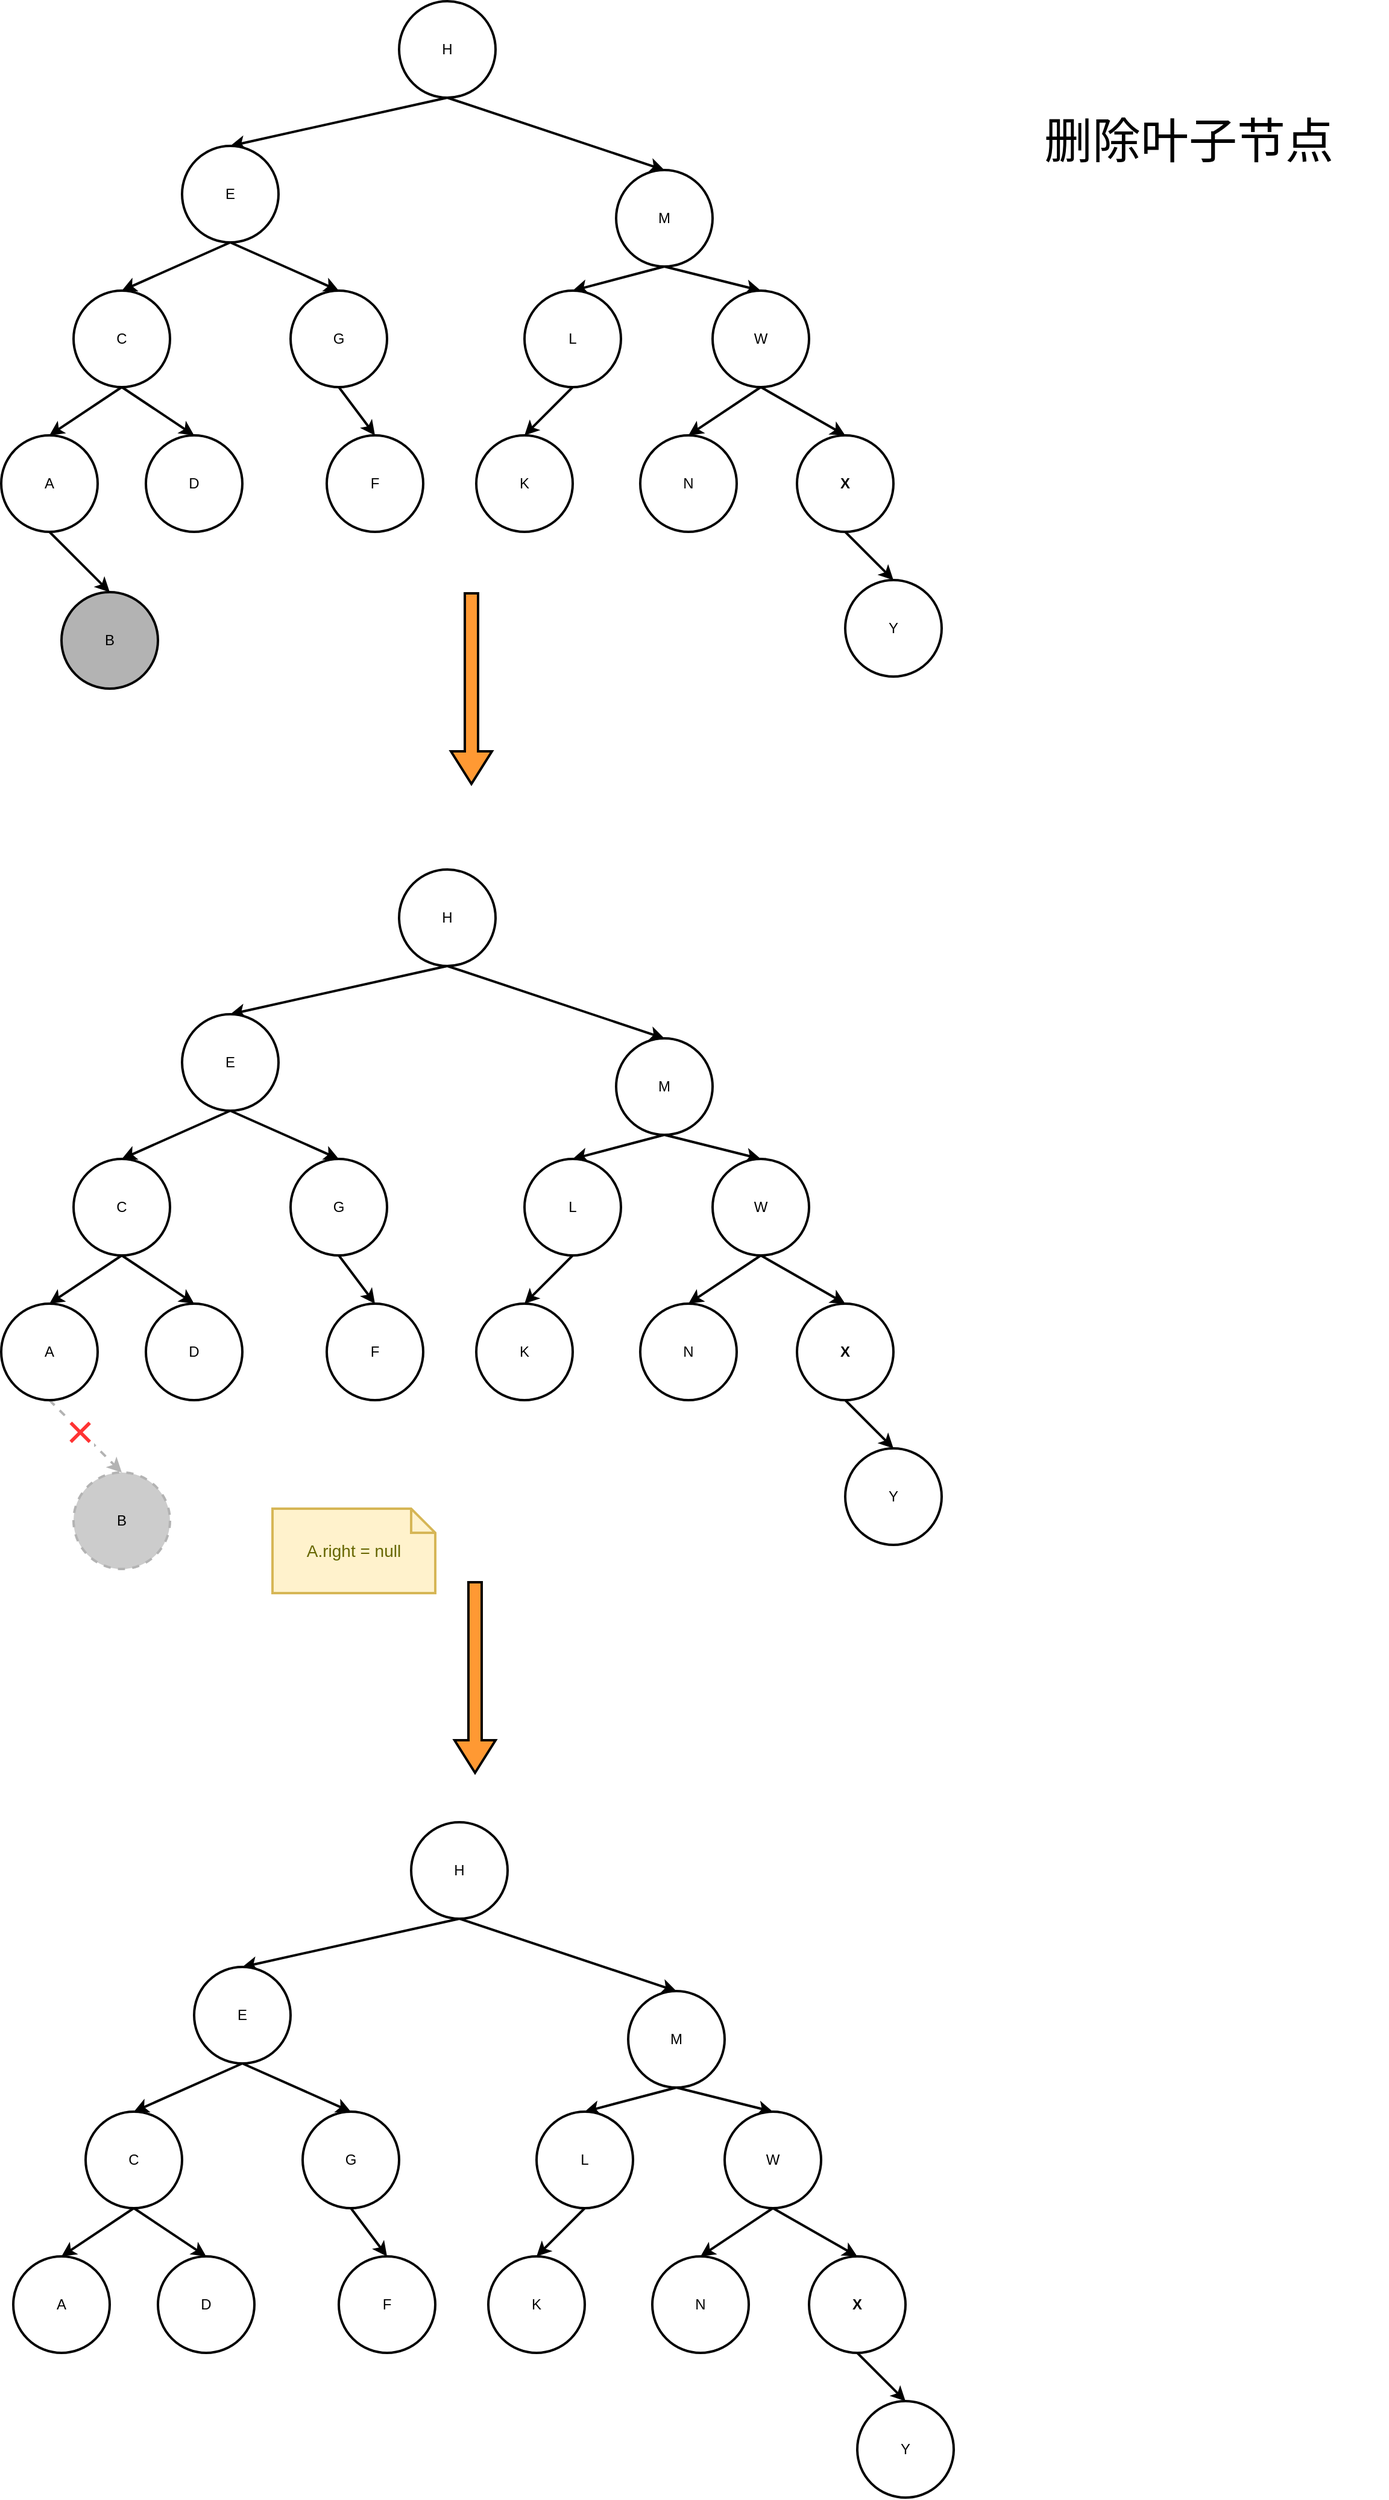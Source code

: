 <mxfile version="15.7.0" type="github" pages="4">
  <diagram id="eibKm1Qo0GK7cK8QXqjg" name="删除叶子节点">
    <mxGraphModel dx="1667" dy="601" grid="1" gridSize="10" guides="1" tooltips="1" connect="1" arrows="1" fold="1" page="1" pageScale="1" pageWidth="827" pageHeight="1169" math="0" shadow="0">
      <root>
        <mxCell id="0" />
        <mxCell id="1" parent="0" />
        <mxCell id="2lD_30OumsJI-XmR9Keu-11" style="rounded=0;orthogonalLoop=1;jettySize=auto;html=1;exitX=0.5;exitY=1;exitDx=0;exitDy=0;strokeWidth=2;entryX=0.5;entryY=0;entryDx=0;entryDy=0;" parent="1" source="2lD_30OumsJI-XmR9Keu-1" target="2lD_30OumsJI-XmR9Keu-7" edge="1">
          <mxGeometry relative="1" as="geometry" />
        </mxCell>
        <mxCell id="2lD_30OumsJI-XmR9Keu-12" style="edgeStyle=none;rounded=0;orthogonalLoop=1;jettySize=auto;html=1;exitX=0.5;exitY=1;exitDx=0;exitDy=0;entryX=0.5;entryY=0;entryDx=0;entryDy=0;strokeWidth=2;" parent="1" source="2lD_30OumsJI-XmR9Keu-1" target="2lD_30OumsJI-XmR9Keu-2" edge="1">
          <mxGeometry relative="1" as="geometry" />
        </mxCell>
        <mxCell id="2lD_30OumsJI-XmR9Keu-1" value="H" style="ellipse;whiteSpace=wrap;html=1;aspect=fixed;strokeWidth=2;" parent="1" vertex="1">
          <mxGeometry x="-410" y="100" width="80" height="80" as="geometry" />
        </mxCell>
        <mxCell id="2lD_30OumsJI-XmR9Keu-24" style="edgeStyle=none;rounded=0;orthogonalLoop=1;jettySize=auto;html=1;exitX=0.5;exitY=1;exitDx=0;exitDy=0;entryX=0.5;entryY=0;entryDx=0;entryDy=0;strokeWidth=2;" parent="1" source="2lD_30OumsJI-XmR9Keu-2" target="2lD_30OumsJI-XmR9Keu-10" edge="1">
          <mxGeometry relative="1" as="geometry" />
        </mxCell>
        <mxCell id="2lD_30OumsJI-XmR9Keu-25" style="edgeStyle=none;rounded=0;orthogonalLoop=1;jettySize=auto;html=1;exitX=0.5;exitY=1;exitDx=0;exitDy=0;entryX=0.5;entryY=0;entryDx=0;entryDy=0;strokeWidth=2;" parent="1" source="2lD_30OumsJI-XmR9Keu-2" target="2lD_30OumsJI-XmR9Keu-19" edge="1">
          <mxGeometry relative="1" as="geometry" />
        </mxCell>
        <mxCell id="2lD_30OumsJI-XmR9Keu-2" value="M" style="ellipse;whiteSpace=wrap;html=1;aspect=fixed;strokeWidth=2;" parent="1" vertex="1">
          <mxGeometry x="-230" y="240" width="80" height="80" as="geometry" />
        </mxCell>
        <mxCell id="2lD_30OumsJI-XmR9Keu-18" style="edgeStyle=none;rounded=0;orthogonalLoop=1;jettySize=auto;html=1;exitX=0.5;exitY=1;exitDx=0;exitDy=0;entryX=0.5;entryY=0;entryDx=0;entryDy=0;strokeWidth=2;" parent="1" source="2lD_30OumsJI-XmR9Keu-3" target="2lD_30OumsJI-XmR9Keu-6" edge="1">
          <mxGeometry relative="1" as="geometry" />
        </mxCell>
        <mxCell id="2lD_30OumsJI-XmR9Keu-3" value="A" style="ellipse;whiteSpace=wrap;html=1;aspect=fixed;strokeWidth=2;" parent="1" vertex="1">
          <mxGeometry x="-740" y="460" width="80" height="80" as="geometry" />
        </mxCell>
        <mxCell id="2lD_30OumsJI-XmR9Keu-4" value="D" style="ellipse;whiteSpace=wrap;html=1;aspect=fixed;strokeWidth=2;" parent="1" vertex="1">
          <mxGeometry x="-620" y="460" width="80" height="80" as="geometry" />
        </mxCell>
        <mxCell id="2lD_30OumsJI-XmR9Keu-15" style="edgeStyle=none;rounded=0;orthogonalLoop=1;jettySize=auto;html=1;exitX=0.5;exitY=1;exitDx=0;exitDy=0;entryX=0.5;entryY=0;entryDx=0;entryDy=0;strokeWidth=2;" parent="1" source="2lD_30OumsJI-XmR9Keu-5" target="2lD_30OumsJI-XmR9Keu-4" edge="1">
          <mxGeometry relative="1" as="geometry" />
        </mxCell>
        <mxCell id="2lD_30OumsJI-XmR9Keu-17" style="edgeStyle=none;rounded=0;orthogonalLoop=1;jettySize=auto;html=1;exitX=0.5;exitY=1;exitDx=0;exitDy=0;entryX=0.5;entryY=0;entryDx=0;entryDy=0;strokeWidth=2;" parent="1" source="2lD_30OumsJI-XmR9Keu-5" target="2lD_30OumsJI-XmR9Keu-3" edge="1">
          <mxGeometry relative="1" as="geometry" />
        </mxCell>
        <mxCell id="2lD_30OumsJI-XmR9Keu-5" value="C" style="ellipse;whiteSpace=wrap;html=1;aspect=fixed;strokeWidth=2;" parent="1" vertex="1">
          <mxGeometry x="-680" y="340" width="80" height="80" as="geometry" />
        </mxCell>
        <mxCell id="2lD_30OumsJI-XmR9Keu-6" value="B" style="ellipse;whiteSpace=wrap;html=1;aspect=fixed;strokeWidth=2;fillColor=#B3B3B3;" parent="1" vertex="1">
          <mxGeometry x="-690" y="590" width="80" height="80" as="geometry" />
        </mxCell>
        <mxCell id="2lD_30OumsJI-XmR9Keu-13" style="edgeStyle=none;rounded=0;orthogonalLoop=1;jettySize=auto;html=1;exitX=0.5;exitY=1;exitDx=0;exitDy=0;entryX=0.5;entryY=0;entryDx=0;entryDy=0;strokeWidth=2;" parent="1" source="2lD_30OumsJI-XmR9Keu-7" target="2lD_30OumsJI-XmR9Keu-5" edge="1">
          <mxGeometry relative="1" as="geometry" />
        </mxCell>
        <mxCell id="2lD_30OumsJI-XmR9Keu-14" style="edgeStyle=none;rounded=0;orthogonalLoop=1;jettySize=auto;html=1;exitX=0.5;exitY=1;exitDx=0;exitDy=0;entryX=0.5;entryY=0;entryDx=0;entryDy=0;strokeWidth=2;" parent="1" source="2lD_30OumsJI-XmR9Keu-7" target="2lD_30OumsJI-XmR9Keu-9" edge="1">
          <mxGeometry relative="1" as="geometry" />
        </mxCell>
        <mxCell id="2lD_30OumsJI-XmR9Keu-7" value="E" style="ellipse;whiteSpace=wrap;html=1;aspect=fixed;strokeWidth=2;" parent="1" vertex="1">
          <mxGeometry x="-590" y="220" width="80" height="80" as="geometry" />
        </mxCell>
        <mxCell id="2lD_30OumsJI-XmR9Keu-8" value="F" style="ellipse;whiteSpace=wrap;html=1;aspect=fixed;strokeWidth=2;" parent="1" vertex="1">
          <mxGeometry x="-470" y="460" width="80" height="80" as="geometry" />
        </mxCell>
        <mxCell id="2lD_30OumsJI-XmR9Keu-16" style="edgeStyle=none;rounded=0;orthogonalLoop=1;jettySize=auto;html=1;exitX=0.5;exitY=1;exitDx=0;exitDy=0;entryX=0.5;entryY=0;entryDx=0;entryDy=0;strokeWidth=2;" parent="1" source="2lD_30OumsJI-XmR9Keu-9" target="2lD_30OumsJI-XmR9Keu-8" edge="1">
          <mxGeometry relative="1" as="geometry" />
        </mxCell>
        <mxCell id="2lD_30OumsJI-XmR9Keu-9" value="G" style="ellipse;whiteSpace=wrap;html=1;aspect=fixed;strokeWidth=2;" parent="1" vertex="1">
          <mxGeometry x="-500" y="340" width="80" height="80" as="geometry" />
        </mxCell>
        <mxCell id="2lD_30OumsJI-XmR9Keu-26" style="edgeStyle=none;rounded=0;orthogonalLoop=1;jettySize=auto;html=1;exitX=0.5;exitY=1;exitDx=0;exitDy=0;entryX=0.5;entryY=0;entryDx=0;entryDy=0;strokeWidth=2;" parent="1" source="2lD_30OumsJI-XmR9Keu-10" target="2lD_30OumsJI-XmR9Keu-20" edge="1">
          <mxGeometry relative="1" as="geometry" />
        </mxCell>
        <mxCell id="2lD_30OumsJI-XmR9Keu-10" value="L" style="ellipse;whiteSpace=wrap;html=1;aspect=fixed;strokeWidth=2;" parent="1" vertex="1">
          <mxGeometry x="-306" y="340" width="80" height="80" as="geometry" />
        </mxCell>
        <mxCell id="2lD_30OumsJI-XmR9Keu-27" style="edgeStyle=none;rounded=0;orthogonalLoop=1;jettySize=auto;html=1;exitX=0.5;exitY=1;exitDx=0;exitDy=0;entryX=0.5;entryY=0;entryDx=0;entryDy=0;strokeWidth=2;" parent="1" source="2lD_30OumsJI-XmR9Keu-19" target="2lD_30OumsJI-XmR9Keu-21" edge="1">
          <mxGeometry relative="1" as="geometry" />
        </mxCell>
        <mxCell id="2lD_30OumsJI-XmR9Keu-28" style="edgeStyle=none;rounded=0;orthogonalLoop=1;jettySize=auto;html=1;exitX=0.5;exitY=1;exitDx=0;exitDy=0;entryX=0.5;entryY=0;entryDx=0;entryDy=0;strokeWidth=2;" parent="1" source="2lD_30OumsJI-XmR9Keu-19" target="2lD_30OumsJI-XmR9Keu-22" edge="1">
          <mxGeometry relative="1" as="geometry" />
        </mxCell>
        <mxCell id="2lD_30OumsJI-XmR9Keu-19" value="W" style="ellipse;whiteSpace=wrap;html=1;aspect=fixed;strokeWidth=2;" parent="1" vertex="1">
          <mxGeometry x="-150" y="340" width="80" height="80" as="geometry" />
        </mxCell>
        <mxCell id="2lD_30OumsJI-XmR9Keu-20" value="K" style="ellipse;whiteSpace=wrap;html=1;aspect=fixed;strokeWidth=2;" parent="1" vertex="1">
          <mxGeometry x="-346" y="460" width="80" height="80" as="geometry" />
        </mxCell>
        <mxCell id="2lD_30OumsJI-XmR9Keu-21" value="N" style="ellipse;whiteSpace=wrap;html=1;aspect=fixed;strokeWidth=2;" parent="1" vertex="1">
          <mxGeometry x="-210" y="460" width="80" height="80" as="geometry" />
        </mxCell>
        <mxCell id="2lD_30OumsJI-XmR9Keu-29" style="edgeStyle=none;rounded=0;orthogonalLoop=1;jettySize=auto;html=1;exitX=0.5;exitY=1;exitDx=0;exitDy=0;entryX=0.5;entryY=0;entryDx=0;entryDy=0;strokeWidth=2;" parent="1" source="2lD_30OumsJI-XmR9Keu-22" target="2lD_30OumsJI-XmR9Keu-23" edge="1">
          <mxGeometry relative="1" as="geometry" />
        </mxCell>
        <mxCell id="2lD_30OumsJI-XmR9Keu-22" value="X&lt;span style=&quot;color: rgba(0 , 0 , 0 , 0) ; font-family: monospace ; font-size: 0px ; font-weight: 400&quot;&gt;%3CmxGraphModel%3E%3Croot%3E%3CmxCell%20id%3D%220%22%2F%3E%3CmxCell%20id%3D%221%22%20parent%3D%220%22%2F%3E%3CmxCell%20id%3D%222%22%20value%3D%22K%22%20style%3D%22ellipse%3BwhiteSpace%3Dwrap%3Bhtml%3D1%3Baspect%3Dfixed%3BstrokeWidth%3D2%3B%22%20vertex%3D%221%22%20parent%3D%221%22%3E%3CmxGeometry%20x%3D%22334%22%20y%3D%22470%22%20width%3D%2280%22%20height%3D%2280%22%20as%3D%22geometry%22%2F%3E%3C%2FmxCell%3E%3C%2Froot%3E%3C%2FmxGraphModel%3E&lt;/span&gt;" style="ellipse;whiteSpace=wrap;html=1;aspect=fixed;strokeWidth=2;fontStyle=1" parent="1" vertex="1">
          <mxGeometry x="-80" y="460" width="80" height="80" as="geometry" />
        </mxCell>
        <mxCell id="2lD_30OumsJI-XmR9Keu-23" value="Y" style="ellipse;whiteSpace=wrap;html=1;aspect=fixed;strokeWidth=2;" parent="1" vertex="1">
          <mxGeometry x="-40" y="580" width="80" height="80" as="geometry" />
        </mxCell>
        <mxCell id="2lD_30OumsJI-XmR9Keu-30" style="rounded=0;orthogonalLoop=1;jettySize=auto;html=1;exitX=0.5;exitY=1;exitDx=0;exitDy=0;strokeWidth=2;entryX=0.5;entryY=0;entryDx=0;entryDy=0;" parent="1" source="2lD_30OumsJI-XmR9Keu-32" target="2lD_30OumsJI-XmR9Keu-45" edge="1">
          <mxGeometry relative="1" as="geometry" />
        </mxCell>
        <mxCell id="2lD_30OumsJI-XmR9Keu-31" style="edgeStyle=none;rounded=0;orthogonalLoop=1;jettySize=auto;html=1;exitX=0.5;exitY=1;exitDx=0;exitDy=0;entryX=0.5;entryY=0;entryDx=0;entryDy=0;strokeWidth=2;" parent="1" source="2lD_30OumsJI-XmR9Keu-32" target="2lD_30OumsJI-XmR9Keu-35" edge="1">
          <mxGeometry relative="1" as="geometry" />
        </mxCell>
        <mxCell id="2lD_30OumsJI-XmR9Keu-32" value="H" style="ellipse;whiteSpace=wrap;html=1;aspect=fixed;strokeWidth=2;" parent="1" vertex="1">
          <mxGeometry x="-410" y="820" width="80" height="80" as="geometry" />
        </mxCell>
        <mxCell id="2lD_30OumsJI-XmR9Keu-33" style="edgeStyle=none;rounded=0;orthogonalLoop=1;jettySize=auto;html=1;exitX=0.5;exitY=1;exitDx=0;exitDy=0;entryX=0.5;entryY=0;entryDx=0;entryDy=0;strokeWidth=2;" parent="1" source="2lD_30OumsJI-XmR9Keu-35" target="2lD_30OumsJI-XmR9Keu-50" edge="1">
          <mxGeometry relative="1" as="geometry" />
        </mxCell>
        <mxCell id="2lD_30OumsJI-XmR9Keu-34" style="edgeStyle=none;rounded=0;orthogonalLoop=1;jettySize=auto;html=1;exitX=0.5;exitY=1;exitDx=0;exitDy=0;entryX=0.5;entryY=0;entryDx=0;entryDy=0;strokeWidth=2;" parent="1" source="2lD_30OumsJI-XmR9Keu-35" target="2lD_30OumsJI-XmR9Keu-53" edge="1">
          <mxGeometry relative="1" as="geometry" />
        </mxCell>
        <mxCell id="2lD_30OumsJI-XmR9Keu-35" value="M" style="ellipse;whiteSpace=wrap;html=1;aspect=fixed;strokeWidth=2;" parent="1" vertex="1">
          <mxGeometry x="-230" y="960" width="80" height="80" as="geometry" />
        </mxCell>
        <mxCell id="2lD_30OumsJI-XmR9Keu-36" style="edgeStyle=none;rounded=0;orthogonalLoop=1;jettySize=auto;html=1;exitX=0.5;exitY=1;exitDx=0;exitDy=0;entryX=0.5;entryY=0;entryDx=0;entryDy=0;strokeWidth=2;dashed=1;strokeColor=#B3B3B3;" parent="1" source="2lD_30OumsJI-XmR9Keu-37" target="2lD_30OumsJI-XmR9Keu-42" edge="1">
          <mxGeometry relative="1" as="geometry" />
        </mxCell>
        <mxCell id="2lD_30OumsJI-XmR9Keu-59" value="×" style="edgeLabel;html=1;align=center;verticalAlign=middle;resizable=0;points=[];fontSize=40;fontColor=#FF3333;" parent="2lD_30OumsJI-XmR9Keu-36" vertex="1" connectable="0">
          <mxGeometry x="-0.192" relative="1" as="geometry">
            <mxPoint as="offset" />
          </mxGeometry>
        </mxCell>
        <mxCell id="2lD_30OumsJI-XmR9Keu-37" value="A" style="ellipse;whiteSpace=wrap;html=1;aspect=fixed;strokeWidth=2;" parent="1" vertex="1">
          <mxGeometry x="-740" y="1180" width="80" height="80" as="geometry" />
        </mxCell>
        <mxCell id="2lD_30OumsJI-XmR9Keu-38" value="D" style="ellipse;whiteSpace=wrap;html=1;aspect=fixed;strokeWidth=2;" parent="1" vertex="1">
          <mxGeometry x="-620" y="1180" width="80" height="80" as="geometry" />
        </mxCell>
        <mxCell id="2lD_30OumsJI-XmR9Keu-39" style="edgeStyle=none;rounded=0;orthogonalLoop=1;jettySize=auto;html=1;exitX=0.5;exitY=1;exitDx=0;exitDy=0;entryX=0.5;entryY=0;entryDx=0;entryDy=0;strokeWidth=2;" parent="1" source="2lD_30OumsJI-XmR9Keu-41" target="2lD_30OumsJI-XmR9Keu-38" edge="1">
          <mxGeometry relative="1" as="geometry" />
        </mxCell>
        <mxCell id="2lD_30OumsJI-XmR9Keu-40" style="edgeStyle=none;rounded=0;orthogonalLoop=1;jettySize=auto;html=1;exitX=0.5;exitY=1;exitDx=0;exitDy=0;entryX=0.5;entryY=0;entryDx=0;entryDy=0;strokeWidth=2;" parent="1" source="2lD_30OumsJI-XmR9Keu-41" target="2lD_30OumsJI-XmR9Keu-37" edge="1">
          <mxGeometry relative="1" as="geometry" />
        </mxCell>
        <mxCell id="2lD_30OumsJI-XmR9Keu-41" value="C" style="ellipse;whiteSpace=wrap;html=1;aspect=fixed;strokeWidth=2;" parent="1" vertex="1">
          <mxGeometry x="-680" y="1060" width="80" height="80" as="geometry" />
        </mxCell>
        <mxCell id="2lD_30OumsJI-XmR9Keu-42" value="B" style="ellipse;whiteSpace=wrap;html=1;aspect=fixed;strokeWidth=2;fillColor=#CCCCCC;dashed=1;strokeColor=#B3B3B3;" parent="1" vertex="1">
          <mxGeometry x="-680" y="1320" width="80" height="80" as="geometry" />
        </mxCell>
        <mxCell id="2lD_30OumsJI-XmR9Keu-43" style="edgeStyle=none;rounded=0;orthogonalLoop=1;jettySize=auto;html=1;exitX=0.5;exitY=1;exitDx=0;exitDy=0;entryX=0.5;entryY=0;entryDx=0;entryDy=0;strokeWidth=2;" parent="1" source="2lD_30OumsJI-XmR9Keu-45" target="2lD_30OumsJI-XmR9Keu-41" edge="1">
          <mxGeometry relative="1" as="geometry" />
        </mxCell>
        <mxCell id="2lD_30OumsJI-XmR9Keu-44" style="edgeStyle=none;rounded=0;orthogonalLoop=1;jettySize=auto;html=1;exitX=0.5;exitY=1;exitDx=0;exitDy=0;entryX=0.5;entryY=0;entryDx=0;entryDy=0;strokeWidth=2;" parent="1" source="2lD_30OumsJI-XmR9Keu-45" target="2lD_30OumsJI-XmR9Keu-48" edge="1">
          <mxGeometry relative="1" as="geometry" />
        </mxCell>
        <mxCell id="2lD_30OumsJI-XmR9Keu-45" value="E" style="ellipse;whiteSpace=wrap;html=1;aspect=fixed;strokeWidth=2;" parent="1" vertex="1">
          <mxGeometry x="-590" y="940" width="80" height="80" as="geometry" />
        </mxCell>
        <mxCell id="2lD_30OumsJI-XmR9Keu-46" value="F" style="ellipse;whiteSpace=wrap;html=1;aspect=fixed;strokeWidth=2;" parent="1" vertex="1">
          <mxGeometry x="-470" y="1180" width="80" height="80" as="geometry" />
        </mxCell>
        <mxCell id="2lD_30OumsJI-XmR9Keu-47" style="edgeStyle=none;rounded=0;orthogonalLoop=1;jettySize=auto;html=1;exitX=0.5;exitY=1;exitDx=0;exitDy=0;entryX=0.5;entryY=0;entryDx=0;entryDy=0;strokeWidth=2;" parent="1" source="2lD_30OumsJI-XmR9Keu-48" target="2lD_30OumsJI-XmR9Keu-46" edge="1">
          <mxGeometry relative="1" as="geometry" />
        </mxCell>
        <mxCell id="2lD_30OumsJI-XmR9Keu-48" value="G" style="ellipse;whiteSpace=wrap;html=1;aspect=fixed;strokeWidth=2;" parent="1" vertex="1">
          <mxGeometry x="-500" y="1060" width="80" height="80" as="geometry" />
        </mxCell>
        <mxCell id="2lD_30OumsJI-XmR9Keu-49" style="edgeStyle=none;rounded=0;orthogonalLoop=1;jettySize=auto;html=1;exitX=0.5;exitY=1;exitDx=0;exitDy=0;entryX=0.5;entryY=0;entryDx=0;entryDy=0;strokeWidth=2;" parent="1" source="2lD_30OumsJI-XmR9Keu-50" target="2lD_30OumsJI-XmR9Keu-54" edge="1">
          <mxGeometry relative="1" as="geometry" />
        </mxCell>
        <mxCell id="2lD_30OumsJI-XmR9Keu-50" value="L" style="ellipse;whiteSpace=wrap;html=1;aspect=fixed;strokeWidth=2;" parent="1" vertex="1">
          <mxGeometry x="-306" y="1060" width="80" height="80" as="geometry" />
        </mxCell>
        <mxCell id="2lD_30OumsJI-XmR9Keu-51" style="edgeStyle=none;rounded=0;orthogonalLoop=1;jettySize=auto;html=1;exitX=0.5;exitY=1;exitDx=0;exitDy=0;entryX=0.5;entryY=0;entryDx=0;entryDy=0;strokeWidth=2;" parent="1" source="2lD_30OumsJI-XmR9Keu-53" target="2lD_30OumsJI-XmR9Keu-55" edge="1">
          <mxGeometry relative="1" as="geometry" />
        </mxCell>
        <mxCell id="2lD_30OumsJI-XmR9Keu-52" style="edgeStyle=none;rounded=0;orthogonalLoop=1;jettySize=auto;html=1;exitX=0.5;exitY=1;exitDx=0;exitDy=0;entryX=0.5;entryY=0;entryDx=0;entryDy=0;strokeWidth=2;" parent="1" source="2lD_30OumsJI-XmR9Keu-53" target="2lD_30OumsJI-XmR9Keu-57" edge="1">
          <mxGeometry relative="1" as="geometry" />
        </mxCell>
        <mxCell id="2lD_30OumsJI-XmR9Keu-53" value="W" style="ellipse;whiteSpace=wrap;html=1;aspect=fixed;strokeWidth=2;" parent="1" vertex="1">
          <mxGeometry x="-150" y="1060" width="80" height="80" as="geometry" />
        </mxCell>
        <mxCell id="2lD_30OumsJI-XmR9Keu-54" value="K" style="ellipse;whiteSpace=wrap;html=1;aspect=fixed;strokeWidth=2;" parent="1" vertex="1">
          <mxGeometry x="-346" y="1180" width="80" height="80" as="geometry" />
        </mxCell>
        <mxCell id="2lD_30OumsJI-XmR9Keu-55" value="N" style="ellipse;whiteSpace=wrap;html=1;aspect=fixed;strokeWidth=2;" parent="1" vertex="1">
          <mxGeometry x="-210" y="1180" width="80" height="80" as="geometry" />
        </mxCell>
        <mxCell id="2lD_30OumsJI-XmR9Keu-56" style="edgeStyle=none;rounded=0;orthogonalLoop=1;jettySize=auto;html=1;exitX=0.5;exitY=1;exitDx=0;exitDy=0;entryX=0.5;entryY=0;entryDx=0;entryDy=0;strokeWidth=2;" parent="1" source="2lD_30OumsJI-XmR9Keu-57" target="2lD_30OumsJI-XmR9Keu-58" edge="1">
          <mxGeometry relative="1" as="geometry" />
        </mxCell>
        <mxCell id="2lD_30OumsJI-XmR9Keu-57" value="X&lt;span style=&quot;color: rgba(0 , 0 , 0 , 0) ; font-family: monospace ; font-size: 0px ; font-weight: 400&quot;&gt;%3CmxGraphModel%3E%3Croot%3E%3CmxCell%20id%3D%220%22%2F%3E%3CmxCell%20id%3D%221%22%20parent%3D%220%22%2F%3E%3CmxCell%20id%3D%222%22%20value%3D%22K%22%20style%3D%22ellipse%3BwhiteSpace%3Dwrap%3Bhtml%3D1%3Baspect%3Dfixed%3BstrokeWidth%3D2%3B%22%20vertex%3D%221%22%20parent%3D%221%22%3E%3CmxGeometry%20x%3D%22334%22%20y%3D%22470%22%20width%3D%2280%22%20height%3D%2280%22%20as%3D%22geometry%22%2F%3E%3C%2FmxCell%3E%3C%2Froot%3E%3C%2FmxGraphModel%3E&lt;/span&gt;" style="ellipse;whiteSpace=wrap;html=1;aspect=fixed;strokeWidth=2;fontStyle=1" parent="1" vertex="1">
          <mxGeometry x="-80" y="1180" width="80" height="80" as="geometry" />
        </mxCell>
        <mxCell id="2lD_30OumsJI-XmR9Keu-58" value="Y" style="ellipse;whiteSpace=wrap;html=1;aspect=fixed;strokeWidth=2;" parent="1" vertex="1">
          <mxGeometry x="-40" y="1300" width="80" height="80" as="geometry" />
        </mxCell>
        <mxCell id="2lD_30OumsJI-XmR9Keu-60" value="" style="shape=flexArrow;endArrow=classic;html=1;rounded=0;fontSize=40;fontColor=#FF3333;strokeColor=#000000;strokeWidth=2;endWidth=21;endSize=8.33;fillColor=#FF9933;" parent="1" edge="1">
          <mxGeometry width="50" height="50" relative="1" as="geometry">
            <mxPoint x="-350" y="590" as="sourcePoint" />
            <mxPoint x="-350" y="750" as="targetPoint" />
          </mxGeometry>
        </mxCell>
        <mxCell id="2lD_30OumsJI-XmR9Keu-61" value="A.right = null" style="shape=note;strokeWidth=2;fontSize=14;size=20;whiteSpace=wrap;html=1;fillColor=#fff2cc;strokeColor=#d6b656;fontColor=#666600;verticalAlign=middle;" parent="1" vertex="1">
          <mxGeometry x="-515" y="1350" width="135" height="70" as="geometry" />
        </mxCell>
        <mxCell id="2lD_30OumsJI-XmR9Keu-62" style="rounded=0;orthogonalLoop=1;jettySize=auto;html=1;exitX=0.5;exitY=1;exitDx=0;exitDy=0;strokeWidth=2;entryX=0.5;entryY=0;entryDx=0;entryDy=0;" parent="1" source="2lD_30OumsJI-XmR9Keu-64" target="2lD_30OumsJI-XmR9Keu-78" edge="1">
          <mxGeometry relative="1" as="geometry" />
        </mxCell>
        <mxCell id="2lD_30OumsJI-XmR9Keu-63" style="edgeStyle=none;rounded=0;orthogonalLoop=1;jettySize=auto;html=1;exitX=0.5;exitY=1;exitDx=0;exitDy=0;entryX=0.5;entryY=0;entryDx=0;entryDy=0;strokeWidth=2;" parent="1" source="2lD_30OumsJI-XmR9Keu-64" target="2lD_30OumsJI-XmR9Keu-67" edge="1">
          <mxGeometry relative="1" as="geometry" />
        </mxCell>
        <mxCell id="2lD_30OumsJI-XmR9Keu-64" value="H" style="ellipse;whiteSpace=wrap;html=1;aspect=fixed;strokeWidth=2;" parent="1" vertex="1">
          <mxGeometry x="-400" y="1610" width="80" height="80" as="geometry" />
        </mxCell>
        <mxCell id="2lD_30OumsJI-XmR9Keu-65" style="edgeStyle=none;rounded=0;orthogonalLoop=1;jettySize=auto;html=1;exitX=0.5;exitY=1;exitDx=0;exitDy=0;entryX=0.5;entryY=0;entryDx=0;entryDy=0;strokeWidth=2;" parent="1" source="2lD_30OumsJI-XmR9Keu-67" target="2lD_30OumsJI-XmR9Keu-83" edge="1">
          <mxGeometry relative="1" as="geometry" />
        </mxCell>
        <mxCell id="2lD_30OumsJI-XmR9Keu-66" style="edgeStyle=none;rounded=0;orthogonalLoop=1;jettySize=auto;html=1;exitX=0.5;exitY=1;exitDx=0;exitDy=0;entryX=0.5;entryY=0;entryDx=0;entryDy=0;strokeWidth=2;" parent="1" source="2lD_30OumsJI-XmR9Keu-67" target="2lD_30OumsJI-XmR9Keu-86" edge="1">
          <mxGeometry relative="1" as="geometry" />
        </mxCell>
        <mxCell id="2lD_30OumsJI-XmR9Keu-67" value="M" style="ellipse;whiteSpace=wrap;html=1;aspect=fixed;strokeWidth=2;" parent="1" vertex="1">
          <mxGeometry x="-220" y="1750" width="80" height="80" as="geometry" />
        </mxCell>
        <mxCell id="2lD_30OumsJI-XmR9Keu-70" value="A" style="ellipse;whiteSpace=wrap;html=1;aspect=fixed;strokeWidth=2;" parent="1" vertex="1">
          <mxGeometry x="-730" y="1970" width="80" height="80" as="geometry" />
        </mxCell>
        <mxCell id="2lD_30OumsJI-XmR9Keu-71" value="D" style="ellipse;whiteSpace=wrap;html=1;aspect=fixed;strokeWidth=2;" parent="1" vertex="1">
          <mxGeometry x="-610" y="1970" width="80" height="80" as="geometry" />
        </mxCell>
        <mxCell id="2lD_30OumsJI-XmR9Keu-72" style="edgeStyle=none;rounded=0;orthogonalLoop=1;jettySize=auto;html=1;exitX=0.5;exitY=1;exitDx=0;exitDy=0;entryX=0.5;entryY=0;entryDx=0;entryDy=0;strokeWidth=2;" parent="1" source="2lD_30OumsJI-XmR9Keu-74" target="2lD_30OumsJI-XmR9Keu-71" edge="1">
          <mxGeometry relative="1" as="geometry" />
        </mxCell>
        <mxCell id="2lD_30OumsJI-XmR9Keu-73" style="edgeStyle=none;rounded=0;orthogonalLoop=1;jettySize=auto;html=1;exitX=0.5;exitY=1;exitDx=0;exitDy=0;entryX=0.5;entryY=0;entryDx=0;entryDy=0;strokeWidth=2;" parent="1" source="2lD_30OumsJI-XmR9Keu-74" target="2lD_30OumsJI-XmR9Keu-70" edge="1">
          <mxGeometry relative="1" as="geometry" />
        </mxCell>
        <mxCell id="2lD_30OumsJI-XmR9Keu-74" value="C" style="ellipse;whiteSpace=wrap;html=1;aspect=fixed;strokeWidth=2;" parent="1" vertex="1">
          <mxGeometry x="-670" y="1850" width="80" height="80" as="geometry" />
        </mxCell>
        <mxCell id="2lD_30OumsJI-XmR9Keu-76" style="edgeStyle=none;rounded=0;orthogonalLoop=1;jettySize=auto;html=1;exitX=0.5;exitY=1;exitDx=0;exitDy=0;entryX=0.5;entryY=0;entryDx=0;entryDy=0;strokeWidth=2;" parent="1" source="2lD_30OumsJI-XmR9Keu-78" target="2lD_30OumsJI-XmR9Keu-74" edge="1">
          <mxGeometry relative="1" as="geometry" />
        </mxCell>
        <mxCell id="2lD_30OumsJI-XmR9Keu-77" style="edgeStyle=none;rounded=0;orthogonalLoop=1;jettySize=auto;html=1;exitX=0.5;exitY=1;exitDx=0;exitDy=0;entryX=0.5;entryY=0;entryDx=0;entryDy=0;strokeWidth=2;" parent="1" source="2lD_30OumsJI-XmR9Keu-78" target="2lD_30OumsJI-XmR9Keu-81" edge="1">
          <mxGeometry relative="1" as="geometry" />
        </mxCell>
        <mxCell id="2lD_30OumsJI-XmR9Keu-78" value="E" style="ellipse;whiteSpace=wrap;html=1;aspect=fixed;strokeWidth=2;" parent="1" vertex="1">
          <mxGeometry x="-580" y="1730" width="80" height="80" as="geometry" />
        </mxCell>
        <mxCell id="2lD_30OumsJI-XmR9Keu-79" value="F" style="ellipse;whiteSpace=wrap;html=1;aspect=fixed;strokeWidth=2;" parent="1" vertex="1">
          <mxGeometry x="-460" y="1970" width="80" height="80" as="geometry" />
        </mxCell>
        <mxCell id="2lD_30OumsJI-XmR9Keu-80" style="edgeStyle=none;rounded=0;orthogonalLoop=1;jettySize=auto;html=1;exitX=0.5;exitY=1;exitDx=0;exitDy=0;entryX=0.5;entryY=0;entryDx=0;entryDy=0;strokeWidth=2;" parent="1" source="2lD_30OumsJI-XmR9Keu-81" target="2lD_30OumsJI-XmR9Keu-79" edge="1">
          <mxGeometry relative="1" as="geometry" />
        </mxCell>
        <mxCell id="2lD_30OumsJI-XmR9Keu-81" value="G" style="ellipse;whiteSpace=wrap;html=1;aspect=fixed;strokeWidth=2;" parent="1" vertex="1">
          <mxGeometry x="-490" y="1850" width="80" height="80" as="geometry" />
        </mxCell>
        <mxCell id="2lD_30OumsJI-XmR9Keu-82" style="edgeStyle=none;rounded=0;orthogonalLoop=1;jettySize=auto;html=1;exitX=0.5;exitY=1;exitDx=0;exitDy=0;entryX=0.5;entryY=0;entryDx=0;entryDy=0;strokeWidth=2;" parent="1" source="2lD_30OumsJI-XmR9Keu-83" target="2lD_30OumsJI-XmR9Keu-87" edge="1">
          <mxGeometry relative="1" as="geometry" />
        </mxCell>
        <mxCell id="2lD_30OumsJI-XmR9Keu-83" value="L" style="ellipse;whiteSpace=wrap;html=1;aspect=fixed;strokeWidth=2;" parent="1" vertex="1">
          <mxGeometry x="-296" y="1850" width="80" height="80" as="geometry" />
        </mxCell>
        <mxCell id="2lD_30OumsJI-XmR9Keu-84" style="edgeStyle=none;rounded=0;orthogonalLoop=1;jettySize=auto;html=1;exitX=0.5;exitY=1;exitDx=0;exitDy=0;entryX=0.5;entryY=0;entryDx=0;entryDy=0;strokeWidth=2;" parent="1" source="2lD_30OumsJI-XmR9Keu-86" target="2lD_30OumsJI-XmR9Keu-88" edge="1">
          <mxGeometry relative="1" as="geometry" />
        </mxCell>
        <mxCell id="2lD_30OumsJI-XmR9Keu-85" style="edgeStyle=none;rounded=0;orthogonalLoop=1;jettySize=auto;html=1;exitX=0.5;exitY=1;exitDx=0;exitDy=0;entryX=0.5;entryY=0;entryDx=0;entryDy=0;strokeWidth=2;" parent="1" source="2lD_30OumsJI-XmR9Keu-86" target="2lD_30OumsJI-XmR9Keu-90" edge="1">
          <mxGeometry relative="1" as="geometry" />
        </mxCell>
        <mxCell id="2lD_30OumsJI-XmR9Keu-86" value="W" style="ellipse;whiteSpace=wrap;html=1;aspect=fixed;strokeWidth=2;" parent="1" vertex="1">
          <mxGeometry x="-140" y="1850" width="80" height="80" as="geometry" />
        </mxCell>
        <mxCell id="2lD_30OumsJI-XmR9Keu-87" value="K" style="ellipse;whiteSpace=wrap;html=1;aspect=fixed;strokeWidth=2;" parent="1" vertex="1">
          <mxGeometry x="-336" y="1970" width="80" height="80" as="geometry" />
        </mxCell>
        <mxCell id="2lD_30OumsJI-XmR9Keu-88" value="N" style="ellipse;whiteSpace=wrap;html=1;aspect=fixed;strokeWidth=2;" parent="1" vertex="1">
          <mxGeometry x="-200" y="1970" width="80" height="80" as="geometry" />
        </mxCell>
        <mxCell id="2lD_30OumsJI-XmR9Keu-89" style="edgeStyle=none;rounded=0;orthogonalLoop=1;jettySize=auto;html=1;exitX=0.5;exitY=1;exitDx=0;exitDy=0;entryX=0.5;entryY=0;entryDx=0;entryDy=0;strokeWidth=2;" parent="1" source="2lD_30OumsJI-XmR9Keu-90" target="2lD_30OumsJI-XmR9Keu-91" edge="1">
          <mxGeometry relative="1" as="geometry" />
        </mxCell>
        <mxCell id="2lD_30OumsJI-XmR9Keu-90" value="X&lt;span style=&quot;color: rgba(0 , 0 , 0 , 0) ; font-family: monospace ; font-size: 0px ; font-weight: 400&quot;&gt;%3CmxGraphModel%3E%3Croot%3E%3CmxCell%20id%3D%220%22%2F%3E%3CmxCell%20id%3D%221%22%20parent%3D%220%22%2F%3E%3CmxCell%20id%3D%222%22%20value%3D%22K%22%20style%3D%22ellipse%3BwhiteSpace%3Dwrap%3Bhtml%3D1%3Baspect%3Dfixed%3BstrokeWidth%3D2%3B%22%20vertex%3D%221%22%20parent%3D%221%22%3E%3CmxGeometry%20x%3D%22334%22%20y%3D%22470%22%20width%3D%2280%22%20height%3D%2280%22%20as%3D%22geometry%22%2F%3E%3C%2FmxCell%3E%3C%2Froot%3E%3C%2FmxGraphModel%3E&lt;/span&gt;" style="ellipse;whiteSpace=wrap;html=1;aspect=fixed;strokeWidth=2;fontStyle=1" parent="1" vertex="1">
          <mxGeometry x="-70" y="1970" width="80" height="80" as="geometry" />
        </mxCell>
        <mxCell id="2lD_30OumsJI-XmR9Keu-91" value="Y" style="ellipse;whiteSpace=wrap;html=1;aspect=fixed;strokeWidth=2;" parent="1" vertex="1">
          <mxGeometry x="-30" y="2090" width="80" height="80" as="geometry" />
        </mxCell>
        <mxCell id="2lD_30OumsJI-XmR9Keu-93" value="" style="shape=flexArrow;endArrow=classic;html=1;rounded=0;fontSize=40;fontColor=#FF3333;strokeColor=#000000;strokeWidth=2;endWidth=21;endSize=8.33;fillColor=#FF9933;" parent="1" edge="1">
          <mxGeometry width="50" height="50" relative="1" as="geometry">
            <mxPoint x="-347" y="1410" as="sourcePoint" />
            <mxPoint x="-347" y="1570" as="targetPoint" />
          </mxGeometry>
        </mxCell>
        <mxCell id="lAciNFz_R856pKdbt1xR-1" value="删除叶子节点" style="text;html=1;strokeColor=none;fillColor=none;align=center;verticalAlign=middle;whiteSpace=wrap;rounded=0;fontSize=40;fontColor=#000000;" parent="1" vertex="1">
          <mxGeometry x="80" y="170" width="330" height="90" as="geometry" />
        </mxCell>
      </root>
    </mxGraphModel>
  </diagram>
  <diagram id="Hzcs2NQXFVVbVSe0Q8Sg" name="左子树为空，右子树不为空">
    <mxGraphModel dx="2249" dy="772" grid="1" gridSize="10" guides="1" tooltips="1" connect="1" arrows="1" fold="1" page="1" pageScale="1" pageWidth="827" pageHeight="1169" math="0" shadow="0">
      <root>
        <mxCell id="6olqhe2cZE4E7ebAaM1b-0" />
        <mxCell id="6olqhe2cZE4E7ebAaM1b-1" parent="6olqhe2cZE4E7ebAaM1b-0" />
        <mxCell id="6olqhe2cZE4E7ebAaM1b-2" style="rounded=0;orthogonalLoop=1;jettySize=auto;html=1;exitX=0.5;exitY=1;exitDx=0;exitDy=0;strokeWidth=2;entryX=0.5;entryY=0;entryDx=0;entryDy=0;" edge="1" parent="6olqhe2cZE4E7ebAaM1b-1" source="6olqhe2cZE4E7ebAaM1b-4" target="6olqhe2cZE4E7ebAaM1b-17">
          <mxGeometry relative="1" as="geometry" />
        </mxCell>
        <mxCell id="6olqhe2cZE4E7ebAaM1b-3" style="edgeStyle=none;rounded=0;orthogonalLoop=1;jettySize=auto;html=1;exitX=0.5;exitY=1;exitDx=0;exitDy=0;entryX=0.5;entryY=0;entryDx=0;entryDy=0;strokeWidth=2;" edge="1" parent="6olqhe2cZE4E7ebAaM1b-1" source="6olqhe2cZE4E7ebAaM1b-4" target="6olqhe2cZE4E7ebAaM1b-7">
          <mxGeometry relative="1" as="geometry" />
        </mxCell>
        <mxCell id="6olqhe2cZE4E7ebAaM1b-4" value="H" style="ellipse;whiteSpace=wrap;html=1;aspect=fixed;strokeWidth=2;" vertex="1" parent="6olqhe2cZE4E7ebAaM1b-1">
          <mxGeometry x="-410" y="100" width="80" height="80" as="geometry" />
        </mxCell>
        <mxCell id="6olqhe2cZE4E7ebAaM1b-5" style="edgeStyle=none;rounded=0;orthogonalLoop=1;jettySize=auto;html=1;exitX=0.5;exitY=1;exitDx=0;exitDy=0;entryX=0.5;entryY=0;entryDx=0;entryDy=0;strokeWidth=2;" edge="1" parent="6olqhe2cZE4E7ebAaM1b-1" source="6olqhe2cZE4E7ebAaM1b-7" target="6olqhe2cZE4E7ebAaM1b-22">
          <mxGeometry relative="1" as="geometry" />
        </mxCell>
        <mxCell id="6olqhe2cZE4E7ebAaM1b-6" style="edgeStyle=none;rounded=0;orthogonalLoop=1;jettySize=auto;html=1;exitX=0.5;exitY=1;exitDx=0;exitDy=0;entryX=0.5;entryY=0;entryDx=0;entryDy=0;strokeWidth=2;" edge="1" parent="6olqhe2cZE4E7ebAaM1b-1" source="6olqhe2cZE4E7ebAaM1b-7" target="6olqhe2cZE4E7ebAaM1b-25">
          <mxGeometry relative="1" as="geometry" />
        </mxCell>
        <mxCell id="6olqhe2cZE4E7ebAaM1b-7" value="M" style="ellipse;whiteSpace=wrap;html=1;aspect=fixed;strokeWidth=2;" vertex="1" parent="6olqhe2cZE4E7ebAaM1b-1">
          <mxGeometry x="-230" y="240" width="80" height="80" as="geometry" />
        </mxCell>
        <mxCell id="6olqhe2cZE4E7ebAaM1b-8" style="edgeStyle=none;rounded=0;orthogonalLoop=1;jettySize=auto;html=1;exitX=0.5;exitY=1;exitDx=0;exitDy=0;entryX=0.5;entryY=0;entryDx=0;entryDy=0;strokeWidth=2;" edge="1" parent="6olqhe2cZE4E7ebAaM1b-1" source="6olqhe2cZE4E7ebAaM1b-9" target="6olqhe2cZE4E7ebAaM1b-14">
          <mxGeometry relative="1" as="geometry" />
        </mxCell>
        <mxCell id="6olqhe2cZE4E7ebAaM1b-9" value="A" style="ellipse;whiteSpace=wrap;html=1;aspect=fixed;strokeWidth=2;" vertex="1" parent="6olqhe2cZE4E7ebAaM1b-1">
          <mxGeometry x="-740" y="460" width="80" height="80" as="geometry" />
        </mxCell>
        <mxCell id="6olqhe2cZE4E7ebAaM1b-10" value="D" style="ellipse;whiteSpace=wrap;html=1;aspect=fixed;strokeWidth=2;" vertex="1" parent="6olqhe2cZE4E7ebAaM1b-1">
          <mxGeometry x="-620" y="460" width="80" height="80" as="geometry" />
        </mxCell>
        <mxCell id="6olqhe2cZE4E7ebAaM1b-11" style="edgeStyle=none;rounded=0;orthogonalLoop=1;jettySize=auto;html=1;exitX=0.5;exitY=1;exitDx=0;exitDy=0;entryX=0.5;entryY=0;entryDx=0;entryDy=0;strokeWidth=2;" edge="1" parent="6olqhe2cZE4E7ebAaM1b-1" source="6olqhe2cZE4E7ebAaM1b-13" target="6olqhe2cZE4E7ebAaM1b-10">
          <mxGeometry relative="1" as="geometry" />
        </mxCell>
        <mxCell id="6olqhe2cZE4E7ebAaM1b-12" style="edgeStyle=none;rounded=0;orthogonalLoop=1;jettySize=auto;html=1;exitX=0.5;exitY=1;exitDx=0;exitDy=0;entryX=0.5;entryY=0;entryDx=0;entryDy=0;strokeWidth=2;" edge="1" parent="6olqhe2cZE4E7ebAaM1b-1" source="6olqhe2cZE4E7ebAaM1b-13" target="6olqhe2cZE4E7ebAaM1b-9">
          <mxGeometry relative="1" as="geometry" />
        </mxCell>
        <mxCell id="6olqhe2cZE4E7ebAaM1b-13" value="C" style="ellipse;whiteSpace=wrap;html=1;aspect=fixed;strokeWidth=2;" vertex="1" parent="6olqhe2cZE4E7ebAaM1b-1">
          <mxGeometry x="-680" y="340" width="80" height="80" as="geometry" />
        </mxCell>
        <mxCell id="6olqhe2cZE4E7ebAaM1b-14" value="B" style="ellipse;whiteSpace=wrap;html=1;aspect=fixed;strokeWidth=2;fillColor=#FFFFFF;" vertex="1" parent="6olqhe2cZE4E7ebAaM1b-1">
          <mxGeometry x="-690" y="590" width="80" height="80" as="geometry" />
        </mxCell>
        <mxCell id="6olqhe2cZE4E7ebAaM1b-15" style="edgeStyle=none;rounded=0;orthogonalLoop=1;jettySize=auto;html=1;exitX=0.5;exitY=1;exitDx=0;exitDy=0;entryX=0.5;entryY=0;entryDx=0;entryDy=0;strokeWidth=2;" edge="1" parent="6olqhe2cZE4E7ebAaM1b-1" source="6olqhe2cZE4E7ebAaM1b-17" target="6olqhe2cZE4E7ebAaM1b-13">
          <mxGeometry relative="1" as="geometry" />
        </mxCell>
        <mxCell id="6olqhe2cZE4E7ebAaM1b-16" style="edgeStyle=none;rounded=0;orthogonalLoop=1;jettySize=auto;html=1;exitX=0.5;exitY=1;exitDx=0;exitDy=0;entryX=0.5;entryY=0;entryDx=0;entryDy=0;strokeWidth=2;" edge="1" parent="6olqhe2cZE4E7ebAaM1b-1" source="6olqhe2cZE4E7ebAaM1b-17" target="6olqhe2cZE4E7ebAaM1b-20">
          <mxGeometry relative="1" as="geometry" />
        </mxCell>
        <mxCell id="6olqhe2cZE4E7ebAaM1b-17" value="E" style="ellipse;whiteSpace=wrap;html=1;aspect=fixed;strokeWidth=2;" vertex="1" parent="6olqhe2cZE4E7ebAaM1b-1">
          <mxGeometry x="-590" y="220" width="80" height="80" as="geometry" />
        </mxCell>
        <mxCell id="6olqhe2cZE4E7ebAaM1b-18" value="F" style="ellipse;whiteSpace=wrap;html=1;aspect=fixed;strokeWidth=2;" vertex="1" parent="6olqhe2cZE4E7ebAaM1b-1">
          <mxGeometry x="-470" y="460" width="80" height="80" as="geometry" />
        </mxCell>
        <mxCell id="6olqhe2cZE4E7ebAaM1b-19" style="edgeStyle=none;rounded=0;orthogonalLoop=1;jettySize=auto;html=1;exitX=0.5;exitY=1;exitDx=0;exitDy=0;entryX=0.5;entryY=0;entryDx=0;entryDy=0;strokeWidth=2;" edge="1" parent="6olqhe2cZE4E7ebAaM1b-1" source="6olqhe2cZE4E7ebAaM1b-20" target="6olqhe2cZE4E7ebAaM1b-18">
          <mxGeometry relative="1" as="geometry" />
        </mxCell>
        <mxCell id="6olqhe2cZE4E7ebAaM1b-20" value="G" style="ellipse;whiteSpace=wrap;html=1;aspect=fixed;strokeWidth=2;fillColor=#B3B3B3;" vertex="1" parent="6olqhe2cZE4E7ebAaM1b-1">
          <mxGeometry x="-500" y="340" width="80" height="80" as="geometry" />
        </mxCell>
        <mxCell id="6olqhe2cZE4E7ebAaM1b-21" style="edgeStyle=none;rounded=0;orthogonalLoop=1;jettySize=auto;html=1;exitX=0.5;exitY=1;exitDx=0;exitDy=0;entryX=0.5;entryY=0;entryDx=0;entryDy=0;strokeWidth=2;" edge="1" parent="6olqhe2cZE4E7ebAaM1b-1" source="6olqhe2cZE4E7ebAaM1b-22" target="6olqhe2cZE4E7ebAaM1b-26">
          <mxGeometry relative="1" as="geometry" />
        </mxCell>
        <mxCell id="6olqhe2cZE4E7ebAaM1b-22" value="L" style="ellipse;whiteSpace=wrap;html=1;aspect=fixed;strokeWidth=2;" vertex="1" parent="6olqhe2cZE4E7ebAaM1b-1">
          <mxGeometry x="-306" y="340" width="80" height="80" as="geometry" />
        </mxCell>
        <mxCell id="6olqhe2cZE4E7ebAaM1b-23" style="edgeStyle=none;rounded=0;orthogonalLoop=1;jettySize=auto;html=1;exitX=0.5;exitY=1;exitDx=0;exitDy=0;entryX=0.5;entryY=0;entryDx=0;entryDy=0;strokeWidth=2;" edge="1" parent="6olqhe2cZE4E7ebAaM1b-1" source="6olqhe2cZE4E7ebAaM1b-25" target="6olqhe2cZE4E7ebAaM1b-27">
          <mxGeometry relative="1" as="geometry" />
        </mxCell>
        <mxCell id="6olqhe2cZE4E7ebAaM1b-24" style="edgeStyle=none;rounded=0;orthogonalLoop=1;jettySize=auto;html=1;exitX=0.5;exitY=1;exitDx=0;exitDy=0;entryX=0.5;entryY=0;entryDx=0;entryDy=0;strokeWidth=2;" edge="1" parent="6olqhe2cZE4E7ebAaM1b-1" source="6olqhe2cZE4E7ebAaM1b-25" target="6olqhe2cZE4E7ebAaM1b-29">
          <mxGeometry relative="1" as="geometry" />
        </mxCell>
        <mxCell id="6olqhe2cZE4E7ebAaM1b-25" value="W" style="ellipse;whiteSpace=wrap;html=1;aspect=fixed;strokeWidth=2;" vertex="1" parent="6olqhe2cZE4E7ebAaM1b-1">
          <mxGeometry x="-150" y="340" width="80" height="80" as="geometry" />
        </mxCell>
        <mxCell id="6olqhe2cZE4E7ebAaM1b-26" value="K" style="ellipse;whiteSpace=wrap;html=1;aspect=fixed;strokeWidth=2;" vertex="1" parent="6olqhe2cZE4E7ebAaM1b-1">
          <mxGeometry x="-346" y="460" width="80" height="80" as="geometry" />
        </mxCell>
        <mxCell id="6olqhe2cZE4E7ebAaM1b-27" value="N" style="ellipse;whiteSpace=wrap;html=1;aspect=fixed;strokeWidth=2;" vertex="1" parent="6olqhe2cZE4E7ebAaM1b-1">
          <mxGeometry x="-210" y="460" width="80" height="80" as="geometry" />
        </mxCell>
        <mxCell id="6olqhe2cZE4E7ebAaM1b-28" style="edgeStyle=none;rounded=0;orthogonalLoop=1;jettySize=auto;html=1;exitX=0.5;exitY=1;exitDx=0;exitDy=0;entryX=0.5;entryY=0;entryDx=0;entryDy=0;strokeWidth=2;" edge="1" parent="6olqhe2cZE4E7ebAaM1b-1" source="6olqhe2cZE4E7ebAaM1b-29" target="6olqhe2cZE4E7ebAaM1b-30">
          <mxGeometry relative="1" as="geometry" />
        </mxCell>
        <mxCell id="6olqhe2cZE4E7ebAaM1b-29" value="X&lt;span style=&quot;color: rgba(0 , 0 , 0 , 0) ; font-family: monospace ; font-size: 0px ; font-weight: 400&quot;&gt;%3CmxGraphModel%3E%3Croot%3E%3CmxCell%20id%3D%220%22%2F%3E%3CmxCell%20id%3D%221%22%20parent%3D%220%22%2F%3E%3CmxCell%20id%3D%222%22%20value%3D%22K%22%20style%3D%22ellipse%3BwhiteSpace%3Dwrap%3Bhtml%3D1%3Baspect%3Dfixed%3BstrokeWidth%3D2%3B%22%20vertex%3D%221%22%20parent%3D%221%22%3E%3CmxGeometry%20x%3D%22334%22%20y%3D%22470%22%20width%3D%2280%22%20height%3D%2280%22%20as%3D%22geometry%22%2F%3E%3C%2FmxCell%3E%3C%2Froot%3E%3C%2FmxGraphModel%3E&lt;/span&gt;" style="ellipse;whiteSpace=wrap;html=1;aspect=fixed;strokeWidth=2;fontStyle=1" vertex="1" parent="6olqhe2cZE4E7ebAaM1b-1">
          <mxGeometry x="-80" y="460" width="80" height="80" as="geometry" />
        </mxCell>
        <mxCell id="6olqhe2cZE4E7ebAaM1b-30" value="Y" style="ellipse;whiteSpace=wrap;html=1;aspect=fixed;strokeWidth=2;" vertex="1" parent="6olqhe2cZE4E7ebAaM1b-1">
          <mxGeometry x="-40" y="580" width="80" height="80" as="geometry" />
        </mxCell>
        <mxCell id="UFeRMvDt2tltfZ7hzAwx-0" value="要删除的节点左子树为空，右子树不为空" style="text;html=1;strokeColor=none;fillColor=none;align=center;verticalAlign=middle;whiteSpace=wrap;rounded=0;fontSize=40;fontColor=#000000;" vertex="1" parent="6olqhe2cZE4E7ebAaM1b-1">
          <mxGeometry x="-160" y="50" width="800" height="130" as="geometry" />
        </mxCell>
        <mxCell id="H1cQvEeDvi55F9-AReTz-0" style="rounded=0;orthogonalLoop=1;jettySize=auto;html=1;exitX=0.5;exitY=1;exitDx=0;exitDy=0;strokeWidth=2;entryX=0.5;entryY=0;entryDx=0;entryDy=0;" edge="1" parent="6olqhe2cZE4E7ebAaM1b-1" source="H1cQvEeDvi55F9-AReTz-2" target="H1cQvEeDvi55F9-AReTz-15">
          <mxGeometry relative="1" as="geometry" />
        </mxCell>
        <mxCell id="H1cQvEeDvi55F9-AReTz-1" style="edgeStyle=none;rounded=0;orthogonalLoop=1;jettySize=auto;html=1;exitX=0.5;exitY=1;exitDx=0;exitDy=0;entryX=0.5;entryY=0;entryDx=0;entryDy=0;strokeWidth=2;" edge="1" parent="6olqhe2cZE4E7ebAaM1b-1" source="H1cQvEeDvi55F9-AReTz-2" target="H1cQvEeDvi55F9-AReTz-5">
          <mxGeometry relative="1" as="geometry" />
        </mxCell>
        <mxCell id="H1cQvEeDvi55F9-AReTz-2" value="H" style="ellipse;whiteSpace=wrap;html=1;aspect=fixed;strokeWidth=2;" vertex="1" parent="6olqhe2cZE4E7ebAaM1b-1">
          <mxGeometry x="-366" y="750" width="80" height="80" as="geometry" />
        </mxCell>
        <mxCell id="H1cQvEeDvi55F9-AReTz-3" style="edgeStyle=none;rounded=0;orthogonalLoop=1;jettySize=auto;html=1;exitX=0.5;exitY=1;exitDx=0;exitDy=0;entryX=0.5;entryY=0;entryDx=0;entryDy=0;strokeWidth=2;" edge="1" parent="6olqhe2cZE4E7ebAaM1b-1" source="H1cQvEeDvi55F9-AReTz-5" target="H1cQvEeDvi55F9-AReTz-20">
          <mxGeometry relative="1" as="geometry" />
        </mxCell>
        <mxCell id="H1cQvEeDvi55F9-AReTz-4" style="edgeStyle=none;rounded=0;orthogonalLoop=1;jettySize=auto;html=1;exitX=0.5;exitY=1;exitDx=0;exitDy=0;entryX=0.5;entryY=0;entryDx=0;entryDy=0;strokeWidth=2;" edge="1" parent="6olqhe2cZE4E7ebAaM1b-1" source="H1cQvEeDvi55F9-AReTz-5" target="H1cQvEeDvi55F9-AReTz-23">
          <mxGeometry relative="1" as="geometry" />
        </mxCell>
        <mxCell id="H1cQvEeDvi55F9-AReTz-5" value="M" style="ellipse;whiteSpace=wrap;html=1;aspect=fixed;strokeWidth=2;" vertex="1" parent="6olqhe2cZE4E7ebAaM1b-1">
          <mxGeometry x="-34" y="910" width="80" height="80" as="geometry" />
        </mxCell>
        <mxCell id="H1cQvEeDvi55F9-AReTz-6" style="edgeStyle=none;rounded=0;orthogonalLoop=1;jettySize=auto;html=1;exitX=0.5;exitY=1;exitDx=0;exitDy=0;entryX=0.5;entryY=0;entryDx=0;entryDy=0;strokeWidth=2;" edge="1" parent="6olqhe2cZE4E7ebAaM1b-1" source="H1cQvEeDvi55F9-AReTz-7" target="H1cQvEeDvi55F9-AReTz-12">
          <mxGeometry relative="1" as="geometry" />
        </mxCell>
        <mxCell id="H1cQvEeDvi55F9-AReTz-7" value="A" style="ellipse;whiteSpace=wrap;html=1;aspect=fixed;strokeWidth=2;" vertex="1" parent="6olqhe2cZE4E7ebAaM1b-1">
          <mxGeometry x="-696" y="1110" width="80" height="80" as="geometry" />
        </mxCell>
        <mxCell id="H1cQvEeDvi55F9-AReTz-8" value="D" style="ellipse;whiteSpace=wrap;html=1;aspect=fixed;strokeWidth=2;" vertex="1" parent="6olqhe2cZE4E7ebAaM1b-1">
          <mxGeometry x="-576" y="1110" width="80" height="80" as="geometry" />
        </mxCell>
        <mxCell id="H1cQvEeDvi55F9-AReTz-9" style="edgeStyle=none;rounded=0;orthogonalLoop=1;jettySize=auto;html=1;exitX=0.5;exitY=1;exitDx=0;exitDy=0;entryX=0.5;entryY=0;entryDx=0;entryDy=0;strokeWidth=2;" edge="1" parent="6olqhe2cZE4E7ebAaM1b-1" source="H1cQvEeDvi55F9-AReTz-11" target="H1cQvEeDvi55F9-AReTz-8">
          <mxGeometry relative="1" as="geometry" />
        </mxCell>
        <mxCell id="H1cQvEeDvi55F9-AReTz-10" style="edgeStyle=none;rounded=0;orthogonalLoop=1;jettySize=auto;html=1;exitX=0.5;exitY=1;exitDx=0;exitDy=0;entryX=0.5;entryY=0;entryDx=0;entryDy=0;strokeWidth=2;" edge="1" parent="6olqhe2cZE4E7ebAaM1b-1" source="H1cQvEeDvi55F9-AReTz-11" target="H1cQvEeDvi55F9-AReTz-7">
          <mxGeometry relative="1" as="geometry" />
        </mxCell>
        <mxCell id="H1cQvEeDvi55F9-AReTz-11" value="C" style="ellipse;whiteSpace=wrap;html=1;aspect=fixed;strokeWidth=2;" vertex="1" parent="6olqhe2cZE4E7ebAaM1b-1">
          <mxGeometry x="-636" y="990" width="80" height="80" as="geometry" />
        </mxCell>
        <mxCell id="H1cQvEeDvi55F9-AReTz-12" value="B" style="ellipse;whiteSpace=wrap;html=1;aspect=fixed;strokeWidth=2;fillColor=#FFFFFF;" vertex="1" parent="6olqhe2cZE4E7ebAaM1b-1">
          <mxGeometry x="-646" y="1240" width="80" height="80" as="geometry" />
        </mxCell>
        <mxCell id="H1cQvEeDvi55F9-AReTz-13" style="edgeStyle=none;rounded=0;orthogonalLoop=1;jettySize=auto;html=1;exitX=0.5;exitY=1;exitDx=0;exitDy=0;entryX=0.5;entryY=0;entryDx=0;entryDy=0;strokeWidth=2;" edge="1" parent="6olqhe2cZE4E7ebAaM1b-1" source="H1cQvEeDvi55F9-AReTz-15" target="H1cQvEeDvi55F9-AReTz-11">
          <mxGeometry relative="1" as="geometry" />
        </mxCell>
        <mxCell id="H1cQvEeDvi55F9-AReTz-14" style="edgeStyle=none;rounded=0;orthogonalLoop=1;jettySize=auto;html=1;exitX=0.5;exitY=1;exitDx=0;exitDy=0;entryX=0.5;entryY=0;entryDx=0;entryDy=0;strokeWidth=2;dashed=1;strokeColor=#999999;" edge="1" parent="6olqhe2cZE4E7ebAaM1b-1" source="H1cQvEeDvi55F9-AReTz-15" target="H1cQvEeDvi55F9-AReTz-18">
          <mxGeometry relative="1" as="geometry" />
        </mxCell>
        <mxCell id="08BADT-m4CmTmFkQUlFT-0" value="×" style="edgeLabel;html=1;align=center;verticalAlign=middle;resizable=0;points=[];fontSize=40;fontColor=#FF3333;" vertex="1" connectable="0" parent="H1cQvEeDvi55F9-AReTz-14">
          <mxGeometry x="-0.132" relative="1" as="geometry">
            <mxPoint as="offset" />
          </mxGeometry>
        </mxCell>
        <mxCell id="08BADT-m4CmTmFkQUlFT-2" style="edgeStyle=orthogonalEdgeStyle;rounded=0;orthogonalLoop=1;jettySize=auto;html=1;exitX=1;exitY=0.5;exitDx=0;exitDy=0;entryX=1;entryY=0;entryDx=0;entryDy=0;fontSize=40;fontColor=#FF3333;strokeColor=#000000;strokeWidth=2;fillColor=#FF9933;curved=1;" edge="1" parent="6olqhe2cZE4E7ebAaM1b-1" source="H1cQvEeDvi55F9-AReTz-15" target="H1cQvEeDvi55F9-AReTz-16">
          <mxGeometry relative="1" as="geometry" />
        </mxCell>
        <mxCell id="H1cQvEeDvi55F9-AReTz-15" value="E" style="ellipse;whiteSpace=wrap;html=1;aspect=fixed;strokeWidth=2;" vertex="1" parent="6olqhe2cZE4E7ebAaM1b-1">
          <mxGeometry x="-546" y="870" width="80" height="80" as="geometry" />
        </mxCell>
        <mxCell id="H1cQvEeDvi55F9-AReTz-16" value="F" style="ellipse;whiteSpace=wrap;html=1;aspect=fixed;strokeWidth=2;" vertex="1" parent="6olqhe2cZE4E7ebAaM1b-1">
          <mxGeometry x="-390" y="1170" width="80" height="80" as="geometry" />
        </mxCell>
        <mxCell id="H1cQvEeDvi55F9-AReTz-17" style="edgeStyle=none;rounded=0;orthogonalLoop=1;jettySize=auto;html=1;exitX=0.5;exitY=1;exitDx=0;exitDy=0;entryX=0.5;entryY=0;entryDx=0;entryDy=0;strokeWidth=2;dashed=1;strokeColor=#999999;" edge="1" parent="6olqhe2cZE4E7ebAaM1b-1" source="H1cQvEeDvi55F9-AReTz-18" target="H1cQvEeDvi55F9-AReTz-16">
          <mxGeometry relative="1" as="geometry" />
        </mxCell>
        <mxCell id="08BADT-m4CmTmFkQUlFT-1" value="×" style="edgeLabel;html=1;align=center;verticalAlign=middle;resizable=0;points=[];fontSize=40;fontColor=#FF3333;" vertex="1" connectable="0" parent="H1cQvEeDvi55F9-AReTz-17">
          <mxGeometry x="-0.141" relative="1" as="geometry">
            <mxPoint as="offset" />
          </mxGeometry>
        </mxCell>
        <mxCell id="H1cQvEeDvi55F9-AReTz-18" value="G" style="ellipse;whiteSpace=wrap;html=1;aspect=fixed;strokeWidth=2;fillColor=#B3B3B3;dashed=1;strokeColor=#999999;" vertex="1" parent="6olqhe2cZE4E7ebAaM1b-1">
          <mxGeometry x="-440" y="1010" width="80" height="80" as="geometry" />
        </mxCell>
        <mxCell id="H1cQvEeDvi55F9-AReTz-19" style="edgeStyle=none;rounded=0;orthogonalLoop=1;jettySize=auto;html=1;exitX=0.5;exitY=1;exitDx=0;exitDy=0;entryX=0.5;entryY=0;entryDx=0;entryDy=0;strokeWidth=2;" edge="1" parent="6olqhe2cZE4E7ebAaM1b-1" source="H1cQvEeDvi55F9-AReTz-20" target="H1cQvEeDvi55F9-AReTz-24">
          <mxGeometry relative="1" as="geometry" />
        </mxCell>
        <mxCell id="H1cQvEeDvi55F9-AReTz-20" value="L" style="ellipse;whiteSpace=wrap;html=1;aspect=fixed;strokeWidth=2;" vertex="1" parent="6olqhe2cZE4E7ebAaM1b-1">
          <mxGeometry x="-110" y="1010" width="80" height="80" as="geometry" />
        </mxCell>
        <mxCell id="H1cQvEeDvi55F9-AReTz-21" style="edgeStyle=none;rounded=0;orthogonalLoop=1;jettySize=auto;html=1;exitX=0.5;exitY=1;exitDx=0;exitDy=0;entryX=0.5;entryY=0;entryDx=0;entryDy=0;strokeWidth=2;" edge="1" parent="6olqhe2cZE4E7ebAaM1b-1" source="H1cQvEeDvi55F9-AReTz-23" target="H1cQvEeDvi55F9-AReTz-25">
          <mxGeometry relative="1" as="geometry" />
        </mxCell>
        <mxCell id="H1cQvEeDvi55F9-AReTz-22" style="edgeStyle=none;rounded=0;orthogonalLoop=1;jettySize=auto;html=1;exitX=0.5;exitY=1;exitDx=0;exitDy=0;entryX=0.5;entryY=0;entryDx=0;entryDy=0;strokeWidth=2;" edge="1" parent="6olqhe2cZE4E7ebAaM1b-1" source="H1cQvEeDvi55F9-AReTz-23" target="H1cQvEeDvi55F9-AReTz-27">
          <mxGeometry relative="1" as="geometry" />
        </mxCell>
        <mxCell id="H1cQvEeDvi55F9-AReTz-23" value="W" style="ellipse;whiteSpace=wrap;html=1;aspect=fixed;strokeWidth=2;" vertex="1" parent="6olqhe2cZE4E7ebAaM1b-1">
          <mxGeometry x="46" y="1010" width="80" height="80" as="geometry" />
        </mxCell>
        <mxCell id="H1cQvEeDvi55F9-AReTz-24" value="K" style="ellipse;whiteSpace=wrap;html=1;aspect=fixed;strokeWidth=2;" vertex="1" parent="6olqhe2cZE4E7ebAaM1b-1">
          <mxGeometry x="-150" y="1130" width="80" height="80" as="geometry" />
        </mxCell>
        <mxCell id="H1cQvEeDvi55F9-AReTz-25" value="N" style="ellipse;whiteSpace=wrap;html=1;aspect=fixed;strokeWidth=2;" vertex="1" parent="6olqhe2cZE4E7ebAaM1b-1">
          <mxGeometry x="-14" y="1130" width="80" height="80" as="geometry" />
        </mxCell>
        <mxCell id="H1cQvEeDvi55F9-AReTz-26" style="edgeStyle=none;rounded=0;orthogonalLoop=1;jettySize=auto;html=1;exitX=0.5;exitY=1;exitDx=0;exitDy=0;entryX=0.5;entryY=0;entryDx=0;entryDy=0;strokeWidth=2;" edge="1" parent="6olqhe2cZE4E7ebAaM1b-1" source="H1cQvEeDvi55F9-AReTz-27" target="H1cQvEeDvi55F9-AReTz-28">
          <mxGeometry relative="1" as="geometry" />
        </mxCell>
        <mxCell id="H1cQvEeDvi55F9-AReTz-27" value="X&lt;span style=&quot;color: rgba(0 , 0 , 0 , 0) ; font-family: monospace ; font-size: 0px ; font-weight: 400&quot;&gt;%3CmxGraphModel%3E%3Croot%3E%3CmxCell%20id%3D%220%22%2F%3E%3CmxCell%20id%3D%221%22%20parent%3D%220%22%2F%3E%3CmxCell%20id%3D%222%22%20value%3D%22K%22%20style%3D%22ellipse%3BwhiteSpace%3Dwrap%3Bhtml%3D1%3Baspect%3Dfixed%3BstrokeWidth%3D2%3B%22%20vertex%3D%221%22%20parent%3D%221%22%3E%3CmxGeometry%20x%3D%22334%22%20y%3D%22470%22%20width%3D%2280%22%20height%3D%2280%22%20as%3D%22geometry%22%2F%3E%3C%2FmxCell%3E%3C%2Froot%3E%3C%2FmxGraphModel%3E&lt;/span&gt;" style="ellipse;whiteSpace=wrap;html=1;aspect=fixed;strokeWidth=2;fontStyle=1" vertex="1" parent="6olqhe2cZE4E7ebAaM1b-1">
          <mxGeometry x="116" y="1130" width="80" height="80" as="geometry" />
        </mxCell>
        <mxCell id="H1cQvEeDvi55F9-AReTz-28" value="Y" style="ellipse;whiteSpace=wrap;html=1;aspect=fixed;strokeWidth=2;" vertex="1" parent="6olqhe2cZE4E7ebAaM1b-1">
          <mxGeometry x="156" y="1250" width="80" height="80" as="geometry" />
        </mxCell>
        <mxCell id="08BADT-m4CmTmFkQUlFT-3" value="" style="shape=flexArrow;endArrow=classic;html=1;rounded=0;fontSize=40;fontColor=#FF3333;strokeColor=#000000;strokeWidth=2;fillColor=#FF9933;curved=1;" edge="1" parent="6olqhe2cZE4E7ebAaM1b-1">
          <mxGeometry width="50" height="50" relative="1" as="geometry">
            <mxPoint x="-375" y="570" as="sourcePoint" />
            <mxPoint x="-375" y="710" as="targetPoint" />
          </mxGeometry>
        </mxCell>
        <mxCell id="08BADT-m4CmTmFkQUlFT-4" value="E.right = G.right;&lt;br&gt;G.right = null;" style="shape=note;strokeWidth=2;fontSize=14;size=20;whiteSpace=wrap;html=1;fillColor=#fff2cc;strokeColor=#d6b656;fontColor=#666600;verticalAlign=middle;" vertex="1" parent="6olqhe2cZE4E7ebAaM1b-1">
          <mxGeometry x="-400" y="1270" width="320" height="130" as="geometry" />
        </mxCell>
      </root>
    </mxGraphModel>
  </diagram>
  <diagram id="6Ou5sm5M8ITxUdX9NlqO" name="左子树不为空，右子树为空">
    <mxGraphModel dx="2249" dy="772" grid="1" gridSize="10" guides="1" tooltips="1" connect="1" arrows="1" fold="1" page="1" pageScale="1" pageWidth="827" pageHeight="1169" math="0" shadow="0">
      <root>
        <mxCell id="ViYExbjN6ZyvuO01gGlO-0" />
        <mxCell id="ViYExbjN6ZyvuO01gGlO-1" parent="ViYExbjN6ZyvuO01gGlO-0" />
        <mxCell id="egUZ7l1OvrCwMzKeW1bX-0" style="rounded=0;orthogonalLoop=1;jettySize=auto;html=1;exitX=0.5;exitY=1;exitDx=0;exitDy=0;strokeWidth=2;entryX=0.5;entryY=0;entryDx=0;entryDy=0;" parent="ViYExbjN6ZyvuO01gGlO-1" source="egUZ7l1OvrCwMzKeW1bX-2" target="egUZ7l1OvrCwMzKeW1bX-15" edge="1">
          <mxGeometry relative="1" as="geometry" />
        </mxCell>
        <mxCell id="egUZ7l1OvrCwMzKeW1bX-1" style="edgeStyle=none;rounded=0;orthogonalLoop=1;jettySize=auto;html=1;exitX=0.5;exitY=1;exitDx=0;exitDy=0;entryX=0.5;entryY=0;entryDx=0;entryDy=0;strokeWidth=2;" parent="ViYExbjN6ZyvuO01gGlO-1" source="egUZ7l1OvrCwMzKeW1bX-2" target="egUZ7l1OvrCwMzKeW1bX-5" edge="1">
          <mxGeometry relative="1" as="geometry" />
        </mxCell>
        <mxCell id="egUZ7l1OvrCwMzKeW1bX-2" value="H" style="ellipse;whiteSpace=wrap;html=1;aspect=fixed;strokeWidth=2;" parent="ViYExbjN6ZyvuO01gGlO-1" vertex="1">
          <mxGeometry x="-410" y="100" width="80" height="80" as="geometry" />
        </mxCell>
        <mxCell id="egUZ7l1OvrCwMzKeW1bX-3" style="edgeStyle=none;rounded=0;orthogonalLoop=1;jettySize=auto;html=1;exitX=0.5;exitY=1;exitDx=0;exitDy=0;entryX=0.5;entryY=0;entryDx=0;entryDy=0;strokeWidth=2;" parent="ViYExbjN6ZyvuO01gGlO-1" source="egUZ7l1OvrCwMzKeW1bX-5" target="egUZ7l1OvrCwMzKeW1bX-20" edge="1">
          <mxGeometry relative="1" as="geometry" />
        </mxCell>
        <mxCell id="egUZ7l1OvrCwMzKeW1bX-4" style="edgeStyle=none;rounded=0;orthogonalLoop=1;jettySize=auto;html=1;exitX=0.5;exitY=1;exitDx=0;exitDy=0;entryX=0.5;entryY=0;entryDx=0;entryDy=0;strokeWidth=2;" parent="ViYExbjN6ZyvuO01gGlO-1" source="egUZ7l1OvrCwMzKeW1bX-5" target="egUZ7l1OvrCwMzKeW1bX-23" edge="1">
          <mxGeometry relative="1" as="geometry" />
        </mxCell>
        <mxCell id="egUZ7l1OvrCwMzKeW1bX-5" value="M" style="ellipse;whiteSpace=wrap;html=1;aspect=fixed;strokeWidth=2;" parent="ViYExbjN6ZyvuO01gGlO-1" vertex="1">
          <mxGeometry x="-230" y="240" width="80" height="80" as="geometry" />
        </mxCell>
        <mxCell id="egUZ7l1OvrCwMzKeW1bX-6" style="edgeStyle=none;rounded=0;orthogonalLoop=1;jettySize=auto;html=1;exitX=0.5;exitY=1;exitDx=0;exitDy=0;entryX=0.5;entryY=0;entryDx=0;entryDy=0;strokeWidth=2;" parent="ViYExbjN6ZyvuO01gGlO-1" source="egUZ7l1OvrCwMzKeW1bX-7" target="egUZ7l1OvrCwMzKeW1bX-12" edge="1">
          <mxGeometry relative="1" as="geometry" />
        </mxCell>
        <mxCell id="egUZ7l1OvrCwMzKeW1bX-7" value="A" style="ellipse;whiteSpace=wrap;html=1;aspect=fixed;strokeWidth=2;" parent="ViYExbjN6ZyvuO01gGlO-1" vertex="1">
          <mxGeometry x="-740" y="460" width="80" height="80" as="geometry" />
        </mxCell>
        <mxCell id="egUZ7l1OvrCwMzKeW1bX-8" value="D" style="ellipse;whiteSpace=wrap;html=1;aspect=fixed;strokeWidth=2;" parent="ViYExbjN6ZyvuO01gGlO-1" vertex="1">
          <mxGeometry x="-620" y="460" width="80" height="80" as="geometry" />
        </mxCell>
        <mxCell id="egUZ7l1OvrCwMzKeW1bX-9" style="edgeStyle=none;rounded=0;orthogonalLoop=1;jettySize=auto;html=1;exitX=0.5;exitY=1;exitDx=0;exitDy=0;entryX=0.5;entryY=0;entryDx=0;entryDy=0;strokeWidth=2;" parent="ViYExbjN6ZyvuO01gGlO-1" source="egUZ7l1OvrCwMzKeW1bX-11" target="egUZ7l1OvrCwMzKeW1bX-8" edge="1">
          <mxGeometry relative="1" as="geometry" />
        </mxCell>
        <mxCell id="egUZ7l1OvrCwMzKeW1bX-10" style="edgeStyle=none;rounded=0;orthogonalLoop=1;jettySize=auto;html=1;exitX=0.5;exitY=1;exitDx=0;exitDy=0;entryX=0.5;entryY=0;entryDx=0;entryDy=0;strokeWidth=2;" parent="ViYExbjN6ZyvuO01gGlO-1" source="egUZ7l1OvrCwMzKeW1bX-11" target="egUZ7l1OvrCwMzKeW1bX-7" edge="1">
          <mxGeometry relative="1" as="geometry" />
        </mxCell>
        <mxCell id="egUZ7l1OvrCwMzKeW1bX-11" value="C" style="ellipse;whiteSpace=wrap;html=1;aspect=fixed;strokeWidth=2;" parent="ViYExbjN6ZyvuO01gGlO-1" vertex="1">
          <mxGeometry x="-680" y="340" width="80" height="80" as="geometry" />
        </mxCell>
        <mxCell id="egUZ7l1OvrCwMzKeW1bX-12" value="B" style="ellipse;whiteSpace=wrap;html=1;aspect=fixed;strokeWidth=2;fillColor=#FFFFFF;" parent="ViYExbjN6ZyvuO01gGlO-1" vertex="1">
          <mxGeometry x="-690" y="590" width="80" height="80" as="geometry" />
        </mxCell>
        <mxCell id="egUZ7l1OvrCwMzKeW1bX-13" style="edgeStyle=none;rounded=0;orthogonalLoop=1;jettySize=auto;html=1;exitX=0.5;exitY=1;exitDx=0;exitDy=0;entryX=0.5;entryY=0;entryDx=0;entryDy=0;strokeWidth=2;" parent="ViYExbjN6ZyvuO01gGlO-1" source="egUZ7l1OvrCwMzKeW1bX-15" target="egUZ7l1OvrCwMzKeW1bX-11" edge="1">
          <mxGeometry relative="1" as="geometry" />
        </mxCell>
        <mxCell id="egUZ7l1OvrCwMzKeW1bX-14" style="edgeStyle=none;rounded=0;orthogonalLoop=1;jettySize=auto;html=1;exitX=0.5;exitY=1;exitDx=0;exitDy=0;entryX=0.5;entryY=0;entryDx=0;entryDy=0;strokeWidth=2;" parent="ViYExbjN6ZyvuO01gGlO-1" source="egUZ7l1OvrCwMzKeW1bX-15" target="egUZ7l1OvrCwMzKeW1bX-18" edge="1">
          <mxGeometry relative="1" as="geometry" />
        </mxCell>
        <mxCell id="egUZ7l1OvrCwMzKeW1bX-15" value="E" style="ellipse;whiteSpace=wrap;html=1;aspect=fixed;strokeWidth=2;" parent="ViYExbjN6ZyvuO01gGlO-1" vertex="1">
          <mxGeometry x="-590" y="240" width="80" height="80" as="geometry" />
        </mxCell>
        <mxCell id="egUZ7l1OvrCwMzKeW1bX-16" value="F" style="ellipse;whiteSpace=wrap;html=1;aspect=fixed;strokeWidth=2;" parent="ViYExbjN6ZyvuO01gGlO-1" vertex="1">
          <mxGeometry x="-470" y="460" width="80" height="80" as="geometry" />
        </mxCell>
        <mxCell id="egUZ7l1OvrCwMzKeW1bX-17" style="edgeStyle=none;rounded=0;orthogonalLoop=1;jettySize=auto;html=1;exitX=0.5;exitY=1;exitDx=0;exitDy=0;entryX=0.5;entryY=0;entryDx=0;entryDy=0;strokeWidth=2;" parent="ViYExbjN6ZyvuO01gGlO-1" source="egUZ7l1OvrCwMzKeW1bX-18" target="egUZ7l1OvrCwMzKeW1bX-16" edge="1">
          <mxGeometry relative="1" as="geometry" />
        </mxCell>
        <mxCell id="egUZ7l1OvrCwMzKeW1bX-18" value="G" style="ellipse;whiteSpace=wrap;html=1;aspect=fixed;strokeWidth=2;fillColor=#FFFFFF;" parent="ViYExbjN6ZyvuO01gGlO-1" vertex="1">
          <mxGeometry x="-500" y="340" width="80" height="80" as="geometry" />
        </mxCell>
        <mxCell id="egUZ7l1OvrCwMzKeW1bX-19" style="edgeStyle=none;rounded=0;orthogonalLoop=1;jettySize=auto;html=1;exitX=0.5;exitY=1;exitDx=0;exitDy=0;entryX=0.5;entryY=0;entryDx=0;entryDy=0;strokeWidth=2;" parent="ViYExbjN6ZyvuO01gGlO-1" source="egUZ7l1OvrCwMzKeW1bX-20" target="egUZ7l1OvrCwMzKeW1bX-24" edge="1">
          <mxGeometry relative="1" as="geometry" />
        </mxCell>
        <mxCell id="egUZ7l1OvrCwMzKeW1bX-20" value="L" style="ellipse;whiteSpace=wrap;html=1;aspect=fixed;strokeWidth=2;fillColor=#B3B3B3;" parent="ViYExbjN6ZyvuO01gGlO-1" vertex="1">
          <mxGeometry x="-306" y="340" width="80" height="80" as="geometry" />
        </mxCell>
        <mxCell id="egUZ7l1OvrCwMzKeW1bX-21" style="edgeStyle=none;rounded=0;orthogonalLoop=1;jettySize=auto;html=1;exitX=0.5;exitY=1;exitDx=0;exitDy=0;entryX=0.5;entryY=0;entryDx=0;entryDy=0;strokeWidth=2;" parent="ViYExbjN6ZyvuO01gGlO-1" source="egUZ7l1OvrCwMzKeW1bX-23" target="egUZ7l1OvrCwMzKeW1bX-25" edge="1">
          <mxGeometry relative="1" as="geometry" />
        </mxCell>
        <mxCell id="egUZ7l1OvrCwMzKeW1bX-22" style="edgeStyle=none;rounded=0;orthogonalLoop=1;jettySize=auto;html=1;exitX=0.5;exitY=1;exitDx=0;exitDy=0;entryX=0.5;entryY=0;entryDx=0;entryDy=0;strokeWidth=2;" parent="ViYExbjN6ZyvuO01gGlO-1" source="egUZ7l1OvrCwMzKeW1bX-23" target="egUZ7l1OvrCwMzKeW1bX-27" edge="1">
          <mxGeometry relative="1" as="geometry" />
        </mxCell>
        <mxCell id="egUZ7l1OvrCwMzKeW1bX-23" value="W" style="ellipse;whiteSpace=wrap;html=1;aspect=fixed;strokeWidth=2;" parent="ViYExbjN6ZyvuO01gGlO-1" vertex="1">
          <mxGeometry x="-150" y="340" width="80" height="80" as="geometry" />
        </mxCell>
        <mxCell id="egUZ7l1OvrCwMzKeW1bX-24" value="K" style="ellipse;whiteSpace=wrap;html=1;aspect=fixed;strokeWidth=2;" parent="ViYExbjN6ZyvuO01gGlO-1" vertex="1">
          <mxGeometry x="-346" y="460" width="80" height="80" as="geometry" />
        </mxCell>
        <mxCell id="egUZ7l1OvrCwMzKeW1bX-25" value="N" style="ellipse;whiteSpace=wrap;html=1;aspect=fixed;strokeWidth=2;" parent="ViYExbjN6ZyvuO01gGlO-1" vertex="1">
          <mxGeometry x="-210" y="460" width="80" height="80" as="geometry" />
        </mxCell>
        <mxCell id="egUZ7l1OvrCwMzKeW1bX-26" style="edgeStyle=none;rounded=0;orthogonalLoop=1;jettySize=auto;html=1;exitX=0.5;exitY=1;exitDx=0;exitDy=0;entryX=0.5;entryY=0;entryDx=0;entryDy=0;strokeWidth=2;" parent="ViYExbjN6ZyvuO01gGlO-1" source="egUZ7l1OvrCwMzKeW1bX-27" target="egUZ7l1OvrCwMzKeW1bX-28" edge="1">
          <mxGeometry relative="1" as="geometry" />
        </mxCell>
        <mxCell id="egUZ7l1OvrCwMzKeW1bX-27" value="X&lt;span style=&quot;color: rgba(0 , 0 , 0 , 0) ; font-family: monospace ; font-size: 0px ; font-weight: 400&quot;&gt;%3CmxGraphModel%3E%3Croot%3E%3CmxCell%20id%3D%220%22%2F%3E%3CmxCell%20id%3D%221%22%20parent%3D%220%22%2F%3E%3CmxCell%20id%3D%222%22%20value%3D%22K%22%20style%3D%22ellipse%3BwhiteSpace%3Dwrap%3Bhtml%3D1%3Baspect%3Dfixed%3BstrokeWidth%3D2%3B%22%20vertex%3D%221%22%20parent%3D%221%22%3E%3CmxGeometry%20x%3D%22334%22%20y%3D%22470%22%20width%3D%2280%22%20height%3D%2280%22%20as%3D%22geometry%22%2F%3E%3C%2FmxCell%3E%3C%2Froot%3E%3C%2FmxGraphModel%3E&lt;/span&gt;" style="ellipse;whiteSpace=wrap;html=1;aspect=fixed;strokeWidth=2;fontStyle=1" parent="ViYExbjN6ZyvuO01gGlO-1" vertex="1">
          <mxGeometry x="-80" y="460" width="80" height="80" as="geometry" />
        </mxCell>
        <mxCell id="egUZ7l1OvrCwMzKeW1bX-28" value="Y" style="ellipse;whiteSpace=wrap;html=1;aspect=fixed;strokeWidth=2;" parent="ViYExbjN6ZyvuO01gGlO-1" vertex="1">
          <mxGeometry x="-40" y="580" width="80" height="80" as="geometry" />
        </mxCell>
        <mxCell id="egUZ7l1OvrCwMzKeW1bX-29" value="" style="shape=flexArrow;endArrow=classic;html=1;rounded=0;fontSize=40;fontColor=#FF3333;strokeColor=#000000;strokeWidth=2;fillColor=#FF9933;curved=1;" parent="ViYExbjN6ZyvuO01gGlO-1" edge="1">
          <mxGeometry width="50" height="50" relative="1" as="geometry">
            <mxPoint x="-375" y="570" as="sourcePoint" />
            <mxPoint x="-375" y="710" as="targetPoint" />
          </mxGeometry>
        </mxCell>
        <mxCell id="gABvmLHBb3xcdkiO1rE--0" value="要删除的节点左子树不为空，右子树为空" style="text;html=1;strokeColor=none;fillColor=none;align=center;verticalAlign=middle;whiteSpace=wrap;rounded=0;fontSize=40;fontColor=#000000;" parent="ViYExbjN6ZyvuO01gGlO-1" vertex="1">
          <mxGeometry x="-160" y="50" width="800" height="130" as="geometry" />
        </mxCell>
        <mxCell id="EGKXgvfipB7MNi6xNfuj-0" style="rounded=0;orthogonalLoop=1;jettySize=auto;html=1;exitX=0.5;exitY=1;exitDx=0;exitDy=0;strokeWidth=2;entryX=0.5;entryY=0;entryDx=0;entryDy=0;" parent="ViYExbjN6ZyvuO01gGlO-1" source="EGKXgvfipB7MNi6xNfuj-2" target="EGKXgvfipB7MNi6xNfuj-15" edge="1">
          <mxGeometry relative="1" as="geometry" />
        </mxCell>
        <mxCell id="EGKXgvfipB7MNi6xNfuj-1" style="edgeStyle=none;rounded=0;orthogonalLoop=1;jettySize=auto;html=1;exitX=0.5;exitY=1;exitDx=0;exitDy=0;entryX=0.5;entryY=0;entryDx=0;entryDy=0;strokeWidth=2;" parent="ViYExbjN6ZyvuO01gGlO-1" source="EGKXgvfipB7MNi6xNfuj-2" target="EGKXgvfipB7MNi6xNfuj-5" edge="1">
          <mxGeometry relative="1" as="geometry" />
        </mxCell>
        <mxCell id="EGKXgvfipB7MNi6xNfuj-2" value="H" style="ellipse;whiteSpace=wrap;html=1;aspect=fixed;strokeWidth=2;" parent="ViYExbjN6ZyvuO01gGlO-1" vertex="1">
          <mxGeometry x="-410" y="730" width="80" height="80" as="geometry" />
        </mxCell>
        <mxCell id="EGKXgvfipB7MNi6xNfuj-3" style="edgeStyle=none;rounded=0;orthogonalLoop=1;jettySize=auto;html=1;exitX=0.5;exitY=1;exitDx=0;exitDy=0;entryX=0.5;entryY=0;entryDx=0;entryDy=0;strokeWidth=2;strokeColor=#808080;dashed=1;" parent="ViYExbjN6ZyvuO01gGlO-1" source="EGKXgvfipB7MNi6xNfuj-5" target="EGKXgvfipB7MNi6xNfuj-20" edge="1">
          <mxGeometry relative="1" as="geometry" />
        </mxCell>
        <mxCell id="EGKXgvfipB7MNi6xNfuj-30" value="×" style="edgeLabel;html=1;align=center;verticalAlign=middle;resizable=0;points=[];fontSize=40;fontColor=#FF3333;" parent="EGKXgvfipB7MNi6xNfuj-3" vertex="1" connectable="0">
          <mxGeometry x="-0.147" relative="1" as="geometry">
            <mxPoint as="offset" />
          </mxGeometry>
        </mxCell>
        <mxCell id="EGKXgvfipB7MNi6xNfuj-4" style="edgeStyle=none;rounded=0;orthogonalLoop=1;jettySize=auto;html=1;exitX=0.5;exitY=1;exitDx=0;exitDy=0;entryX=0.5;entryY=0;entryDx=0;entryDy=0;strokeWidth=2;" parent="ViYExbjN6ZyvuO01gGlO-1" source="EGKXgvfipB7MNi6xNfuj-5" target="EGKXgvfipB7MNi6xNfuj-23" edge="1">
          <mxGeometry relative="1" as="geometry" />
        </mxCell>
        <mxCell id="EGKXgvfipB7MNi6xNfuj-32" style="edgeStyle=orthogonalEdgeStyle;curved=1;rounded=0;orthogonalLoop=1;jettySize=auto;html=1;exitX=0;exitY=0.5;exitDx=0;exitDy=0;entryX=0;entryY=0;entryDx=0;entryDy=0;fontSize=40;fontColor=#FF3333;strokeColor=#000000;strokeWidth=2;fillColor=#FF9933;" parent="ViYExbjN6ZyvuO01gGlO-1" source="EGKXgvfipB7MNi6xNfuj-5" target="EGKXgvfipB7MNi6xNfuj-24" edge="1">
          <mxGeometry relative="1" as="geometry" />
        </mxCell>
        <mxCell id="EGKXgvfipB7MNi6xNfuj-5" value="M" style="ellipse;whiteSpace=wrap;html=1;aspect=fixed;strokeWidth=2;" parent="ViYExbjN6ZyvuO01gGlO-1" vertex="1">
          <mxGeometry x="-230" y="870" width="80" height="80" as="geometry" />
        </mxCell>
        <mxCell id="EGKXgvfipB7MNi6xNfuj-6" style="edgeStyle=none;rounded=0;orthogonalLoop=1;jettySize=auto;html=1;exitX=0.5;exitY=1;exitDx=0;exitDy=0;entryX=0.5;entryY=0;entryDx=0;entryDy=0;strokeWidth=2;" parent="ViYExbjN6ZyvuO01gGlO-1" source="EGKXgvfipB7MNi6xNfuj-7" target="EGKXgvfipB7MNi6xNfuj-12" edge="1">
          <mxGeometry relative="1" as="geometry" />
        </mxCell>
        <mxCell id="EGKXgvfipB7MNi6xNfuj-7" value="A" style="ellipse;whiteSpace=wrap;html=1;aspect=fixed;strokeWidth=2;" parent="ViYExbjN6ZyvuO01gGlO-1" vertex="1">
          <mxGeometry x="-740" y="1090" width="80" height="80" as="geometry" />
        </mxCell>
        <mxCell id="EGKXgvfipB7MNi6xNfuj-8" value="D" style="ellipse;whiteSpace=wrap;html=1;aspect=fixed;strokeWidth=2;" parent="ViYExbjN6ZyvuO01gGlO-1" vertex="1">
          <mxGeometry x="-620" y="1090" width="80" height="80" as="geometry" />
        </mxCell>
        <mxCell id="EGKXgvfipB7MNi6xNfuj-9" style="edgeStyle=none;rounded=0;orthogonalLoop=1;jettySize=auto;html=1;exitX=0.5;exitY=1;exitDx=0;exitDy=0;entryX=0.5;entryY=0;entryDx=0;entryDy=0;strokeWidth=2;" parent="ViYExbjN6ZyvuO01gGlO-1" source="EGKXgvfipB7MNi6xNfuj-11" target="EGKXgvfipB7MNi6xNfuj-8" edge="1">
          <mxGeometry relative="1" as="geometry" />
        </mxCell>
        <mxCell id="EGKXgvfipB7MNi6xNfuj-10" style="edgeStyle=none;rounded=0;orthogonalLoop=1;jettySize=auto;html=1;exitX=0.5;exitY=1;exitDx=0;exitDy=0;entryX=0.5;entryY=0;entryDx=0;entryDy=0;strokeWidth=2;" parent="ViYExbjN6ZyvuO01gGlO-1" source="EGKXgvfipB7MNi6xNfuj-11" target="EGKXgvfipB7MNi6xNfuj-7" edge="1">
          <mxGeometry relative="1" as="geometry" />
        </mxCell>
        <mxCell id="EGKXgvfipB7MNi6xNfuj-11" value="C" style="ellipse;whiteSpace=wrap;html=1;aspect=fixed;strokeWidth=2;" parent="ViYExbjN6ZyvuO01gGlO-1" vertex="1">
          <mxGeometry x="-680" y="970" width="80" height="80" as="geometry" />
        </mxCell>
        <mxCell id="EGKXgvfipB7MNi6xNfuj-12" value="B" style="ellipse;whiteSpace=wrap;html=1;aspect=fixed;strokeWidth=2;fillColor=#FFFFFF;" parent="ViYExbjN6ZyvuO01gGlO-1" vertex="1">
          <mxGeometry x="-690" y="1220" width="80" height="80" as="geometry" />
        </mxCell>
        <mxCell id="EGKXgvfipB7MNi6xNfuj-13" style="edgeStyle=none;rounded=0;orthogonalLoop=1;jettySize=auto;html=1;exitX=0.5;exitY=1;exitDx=0;exitDy=0;entryX=0.5;entryY=0;entryDx=0;entryDy=0;strokeWidth=2;" parent="ViYExbjN6ZyvuO01gGlO-1" source="EGKXgvfipB7MNi6xNfuj-15" target="EGKXgvfipB7MNi6xNfuj-11" edge="1">
          <mxGeometry relative="1" as="geometry" />
        </mxCell>
        <mxCell id="EGKXgvfipB7MNi6xNfuj-14" style="edgeStyle=none;rounded=0;orthogonalLoop=1;jettySize=auto;html=1;exitX=0.5;exitY=1;exitDx=0;exitDy=0;entryX=0.5;entryY=0;entryDx=0;entryDy=0;strokeWidth=2;" parent="ViYExbjN6ZyvuO01gGlO-1" source="EGKXgvfipB7MNi6xNfuj-15" target="EGKXgvfipB7MNi6xNfuj-18" edge="1">
          <mxGeometry relative="1" as="geometry" />
        </mxCell>
        <mxCell id="EGKXgvfipB7MNi6xNfuj-15" value="E" style="ellipse;whiteSpace=wrap;html=1;aspect=fixed;strokeWidth=2;" parent="ViYExbjN6ZyvuO01gGlO-1" vertex="1">
          <mxGeometry x="-590" y="870" width="80" height="80" as="geometry" />
        </mxCell>
        <mxCell id="EGKXgvfipB7MNi6xNfuj-16" value="F" style="ellipse;whiteSpace=wrap;html=1;aspect=fixed;strokeWidth=2;" parent="ViYExbjN6ZyvuO01gGlO-1" vertex="1">
          <mxGeometry x="-470" y="1090" width="80" height="80" as="geometry" />
        </mxCell>
        <mxCell id="EGKXgvfipB7MNi6xNfuj-17" style="edgeStyle=none;rounded=0;orthogonalLoop=1;jettySize=auto;html=1;exitX=0.5;exitY=1;exitDx=0;exitDy=0;entryX=0.5;entryY=0;entryDx=0;entryDy=0;strokeWidth=2;" parent="ViYExbjN6ZyvuO01gGlO-1" source="EGKXgvfipB7MNi6xNfuj-18" target="EGKXgvfipB7MNi6xNfuj-16" edge="1">
          <mxGeometry relative="1" as="geometry" />
        </mxCell>
        <mxCell id="EGKXgvfipB7MNi6xNfuj-18" value="G" style="ellipse;whiteSpace=wrap;html=1;aspect=fixed;strokeWidth=2;fillColor=#FFFFFF;" parent="ViYExbjN6ZyvuO01gGlO-1" vertex="1">
          <mxGeometry x="-500" y="970" width="80" height="80" as="geometry" />
        </mxCell>
        <mxCell id="EGKXgvfipB7MNi6xNfuj-19" style="edgeStyle=none;rounded=0;orthogonalLoop=1;jettySize=auto;html=1;exitX=0.5;exitY=1;exitDx=0;exitDy=0;entryX=0.5;entryY=0;entryDx=0;entryDy=0;strokeWidth=2;dashed=1;strokeColor=#808080;" parent="ViYExbjN6ZyvuO01gGlO-1" source="EGKXgvfipB7MNi6xNfuj-20" target="EGKXgvfipB7MNi6xNfuj-24" edge="1">
          <mxGeometry relative="1" as="geometry" />
        </mxCell>
        <mxCell id="EGKXgvfipB7MNi6xNfuj-31" value="×" style="edgeLabel;html=1;align=center;verticalAlign=middle;resizable=0;points=[];fontSize=40;fontColor=#FF3333;" parent="EGKXgvfipB7MNi6xNfuj-19" vertex="1" connectable="0">
          <mxGeometry x="-0.093" y="-1" relative="1" as="geometry">
            <mxPoint as="offset" />
          </mxGeometry>
        </mxCell>
        <mxCell id="EGKXgvfipB7MNi6xNfuj-20" value="L" style="ellipse;whiteSpace=wrap;html=1;aspect=fixed;strokeWidth=2;fillColor=#B3B3B3;dashed=1;strokeColor=#808080;" parent="ViYExbjN6ZyvuO01gGlO-1" vertex="1">
          <mxGeometry x="-310" y="1010" width="80" height="80" as="geometry" />
        </mxCell>
        <mxCell id="EGKXgvfipB7MNi6xNfuj-21" style="edgeStyle=none;rounded=0;orthogonalLoop=1;jettySize=auto;html=1;exitX=0.5;exitY=1;exitDx=0;exitDy=0;entryX=0.5;entryY=0;entryDx=0;entryDy=0;strokeWidth=2;" parent="ViYExbjN6ZyvuO01gGlO-1" source="EGKXgvfipB7MNi6xNfuj-23" target="EGKXgvfipB7MNi6xNfuj-25" edge="1">
          <mxGeometry relative="1" as="geometry" />
        </mxCell>
        <mxCell id="EGKXgvfipB7MNi6xNfuj-22" style="edgeStyle=none;rounded=0;orthogonalLoop=1;jettySize=auto;html=1;exitX=0.5;exitY=1;exitDx=0;exitDy=0;entryX=0.5;entryY=0;entryDx=0;entryDy=0;strokeWidth=2;" parent="ViYExbjN6ZyvuO01gGlO-1" source="EGKXgvfipB7MNi6xNfuj-23" target="EGKXgvfipB7MNi6xNfuj-27" edge="1">
          <mxGeometry relative="1" as="geometry" />
        </mxCell>
        <mxCell id="EGKXgvfipB7MNi6xNfuj-23" value="W" style="ellipse;whiteSpace=wrap;html=1;aspect=fixed;strokeWidth=2;" parent="ViYExbjN6ZyvuO01gGlO-1" vertex="1">
          <mxGeometry x="-90" y="1020" width="80" height="80" as="geometry" />
        </mxCell>
        <mxCell id="EGKXgvfipB7MNi6xNfuj-24" value="K" style="ellipse;whiteSpace=wrap;html=1;aspect=fixed;strokeWidth=2;" parent="ViYExbjN6ZyvuO01gGlO-1" vertex="1">
          <mxGeometry x="-360" y="1169" width="80" height="80" as="geometry" />
        </mxCell>
        <mxCell id="EGKXgvfipB7MNi6xNfuj-25" value="N" style="ellipse;whiteSpace=wrap;html=1;aspect=fixed;strokeWidth=2;" parent="ViYExbjN6ZyvuO01gGlO-1" vertex="1">
          <mxGeometry x="-150" y="1140" width="80" height="80" as="geometry" />
        </mxCell>
        <mxCell id="EGKXgvfipB7MNi6xNfuj-26" style="edgeStyle=none;rounded=0;orthogonalLoop=1;jettySize=auto;html=1;exitX=0.5;exitY=1;exitDx=0;exitDy=0;entryX=0.5;entryY=0;entryDx=0;entryDy=0;strokeWidth=2;" parent="ViYExbjN6ZyvuO01gGlO-1" source="EGKXgvfipB7MNi6xNfuj-27" target="EGKXgvfipB7MNi6xNfuj-28" edge="1">
          <mxGeometry relative="1" as="geometry" />
        </mxCell>
        <mxCell id="EGKXgvfipB7MNi6xNfuj-27" value="X&lt;span style=&quot;color: rgba(0 , 0 , 0 , 0) ; font-family: monospace ; font-size: 0px ; font-weight: 400&quot;&gt;%3CmxGraphModel%3E%3Croot%3E%3CmxCell%20id%3D%220%22%2F%3E%3CmxCell%20id%3D%221%22%20parent%3D%220%22%2F%3E%3CmxCell%20id%3D%222%22%20value%3D%22K%22%20style%3D%22ellipse%3BwhiteSpace%3Dwrap%3Bhtml%3D1%3Baspect%3Dfixed%3BstrokeWidth%3D2%3B%22%20vertex%3D%221%22%20parent%3D%221%22%3E%3CmxGeometry%20x%3D%22334%22%20y%3D%22470%22%20width%3D%2280%22%20height%3D%2280%22%20as%3D%22geometry%22%2F%3E%3C%2FmxCell%3E%3C%2Froot%3E%3C%2FmxGraphModel%3E&lt;/span&gt;" style="ellipse;whiteSpace=wrap;html=1;aspect=fixed;strokeWidth=2;fontStyle=1" parent="ViYExbjN6ZyvuO01gGlO-1" vertex="1">
          <mxGeometry x="-20" y="1140" width="80" height="80" as="geometry" />
        </mxCell>
        <mxCell id="EGKXgvfipB7MNi6xNfuj-28" value="Y" style="ellipse;whiteSpace=wrap;html=1;aspect=fixed;strokeWidth=2;" parent="ViYExbjN6ZyvuO01gGlO-1" vertex="1">
          <mxGeometry x="20" y="1260" width="80" height="80" as="geometry" />
        </mxCell>
        <mxCell id="WGxQCYdUIhDQJel5y4vh-0" value="M.left = L.left;&lt;br&gt;L.left = null;" style="shape=note;strokeWidth=2;fontSize=14;size=20;whiteSpace=wrap;html=1;fillColor=#fff2cc;strokeColor=#d6b656;fontColor=#666600;verticalAlign=middle;" parent="ViYExbjN6ZyvuO01gGlO-1" vertex="1">
          <mxGeometry x="-517.5" y="1290" width="295" height="130" as="geometry" />
        </mxCell>
      </root>
    </mxGraphModel>
  </diagram>
  <diagram id="bTXIM78ZYlbKYHkojcBQ" name="左子树不为空，右子树不为空">
    <mxGraphModel dx="2249" dy="772" grid="1" gridSize="10" guides="1" tooltips="1" connect="1" arrows="1" fold="1" page="1" pageScale="1" pageWidth="827" pageHeight="1169" math="0" shadow="0">
      <root>
        <mxCell id="ehbCkO-DE-FgUD7eDW9f-0" />
        <mxCell id="ehbCkO-DE-FgUD7eDW9f-1" parent="ehbCkO-DE-FgUD7eDW9f-0" />
        <mxCell id="0RdSM2KK3TDLD1rl52Io-0" style="rounded=0;orthogonalLoop=1;jettySize=auto;html=1;exitX=0.5;exitY=1;exitDx=0;exitDy=0;strokeWidth=2;entryX=0.5;entryY=0;entryDx=0;entryDy=0;" edge="1" parent="ehbCkO-DE-FgUD7eDW9f-1" source="0RdSM2KK3TDLD1rl52Io-2" target="0RdSM2KK3TDLD1rl52Io-15">
          <mxGeometry relative="1" as="geometry" />
        </mxCell>
        <mxCell id="0RdSM2KK3TDLD1rl52Io-1" style="edgeStyle=none;rounded=0;orthogonalLoop=1;jettySize=auto;html=1;exitX=0.5;exitY=1;exitDx=0;exitDy=0;entryX=0.5;entryY=0;entryDx=0;entryDy=0;strokeWidth=2;" edge="1" parent="ehbCkO-DE-FgUD7eDW9f-1" source="0RdSM2KK3TDLD1rl52Io-2" target="0RdSM2KK3TDLD1rl52Io-5">
          <mxGeometry relative="1" as="geometry" />
        </mxCell>
        <mxCell id="0RdSM2KK3TDLD1rl52Io-2" value="H" style="ellipse;whiteSpace=wrap;html=1;aspect=fixed;strokeWidth=2;" vertex="1" parent="ehbCkO-DE-FgUD7eDW9f-1">
          <mxGeometry x="-410" y="100" width="80" height="80" as="geometry" />
        </mxCell>
        <mxCell id="0RdSM2KK3TDLD1rl52Io-3" style="edgeStyle=none;rounded=0;orthogonalLoop=1;jettySize=auto;html=1;exitX=0.5;exitY=1;exitDx=0;exitDy=0;entryX=0.5;entryY=0;entryDx=0;entryDy=0;strokeWidth=2;" edge="1" parent="ehbCkO-DE-FgUD7eDW9f-1" source="0RdSM2KK3TDLD1rl52Io-5" target="0RdSM2KK3TDLD1rl52Io-20">
          <mxGeometry relative="1" as="geometry" />
        </mxCell>
        <mxCell id="0RdSM2KK3TDLD1rl52Io-4" style="edgeStyle=none;rounded=0;orthogonalLoop=1;jettySize=auto;html=1;exitX=0.5;exitY=1;exitDx=0;exitDy=0;entryX=0.5;entryY=0;entryDx=0;entryDy=0;strokeWidth=2;" edge="1" parent="ehbCkO-DE-FgUD7eDW9f-1" source="0RdSM2KK3TDLD1rl52Io-5" target="0RdSM2KK3TDLD1rl52Io-23">
          <mxGeometry relative="1" as="geometry" />
        </mxCell>
        <mxCell id="0RdSM2KK3TDLD1rl52Io-5" value="M" style="ellipse;whiteSpace=wrap;html=1;aspect=fixed;strokeWidth=2;fillColor=#999999;" vertex="1" parent="ehbCkO-DE-FgUD7eDW9f-1">
          <mxGeometry x="-230" y="240" width="80" height="80" as="geometry" />
        </mxCell>
        <mxCell id="0RdSM2KK3TDLD1rl52Io-6" style="edgeStyle=none;rounded=0;orthogonalLoop=1;jettySize=auto;html=1;exitX=0.5;exitY=1;exitDx=0;exitDy=0;entryX=0.5;entryY=0;entryDx=0;entryDy=0;strokeWidth=2;" edge="1" parent="ehbCkO-DE-FgUD7eDW9f-1" source="0RdSM2KK3TDLD1rl52Io-7" target="0RdSM2KK3TDLD1rl52Io-12">
          <mxGeometry relative="1" as="geometry" />
        </mxCell>
        <mxCell id="0RdSM2KK3TDLD1rl52Io-7" value="A" style="ellipse;whiteSpace=wrap;html=1;aspect=fixed;strokeWidth=2;" vertex="1" parent="ehbCkO-DE-FgUD7eDW9f-1">
          <mxGeometry x="-740" y="460" width="80" height="80" as="geometry" />
        </mxCell>
        <mxCell id="0RdSM2KK3TDLD1rl52Io-8" value="D" style="ellipse;whiteSpace=wrap;html=1;aspect=fixed;strokeWidth=2;" vertex="1" parent="ehbCkO-DE-FgUD7eDW9f-1">
          <mxGeometry x="-620" y="460" width="80" height="80" as="geometry" />
        </mxCell>
        <mxCell id="0RdSM2KK3TDLD1rl52Io-9" style="edgeStyle=none;rounded=0;orthogonalLoop=1;jettySize=auto;html=1;exitX=0.5;exitY=1;exitDx=0;exitDy=0;entryX=0.5;entryY=0;entryDx=0;entryDy=0;strokeWidth=2;" edge="1" parent="ehbCkO-DE-FgUD7eDW9f-1" source="0RdSM2KK3TDLD1rl52Io-11" target="0RdSM2KK3TDLD1rl52Io-8">
          <mxGeometry relative="1" as="geometry" />
        </mxCell>
        <mxCell id="0RdSM2KK3TDLD1rl52Io-10" style="edgeStyle=none;rounded=0;orthogonalLoop=1;jettySize=auto;html=1;exitX=0.5;exitY=1;exitDx=0;exitDy=0;entryX=0.5;entryY=0;entryDx=0;entryDy=0;strokeWidth=2;" edge="1" parent="ehbCkO-DE-FgUD7eDW9f-1" source="0RdSM2KK3TDLD1rl52Io-11" target="0RdSM2KK3TDLD1rl52Io-7">
          <mxGeometry relative="1" as="geometry" />
        </mxCell>
        <mxCell id="0RdSM2KK3TDLD1rl52Io-11" value="C" style="ellipse;whiteSpace=wrap;html=1;aspect=fixed;strokeWidth=2;" vertex="1" parent="ehbCkO-DE-FgUD7eDW9f-1">
          <mxGeometry x="-680" y="340" width="80" height="80" as="geometry" />
        </mxCell>
        <mxCell id="0RdSM2KK3TDLD1rl52Io-12" value="B" style="ellipse;whiteSpace=wrap;html=1;aspect=fixed;strokeWidth=2;fillColor=#FFFFFF;" vertex="1" parent="ehbCkO-DE-FgUD7eDW9f-1">
          <mxGeometry x="-690" y="590" width="80" height="80" as="geometry" />
        </mxCell>
        <mxCell id="0RdSM2KK3TDLD1rl52Io-13" style="edgeStyle=none;rounded=0;orthogonalLoop=1;jettySize=auto;html=1;exitX=0.5;exitY=1;exitDx=0;exitDy=0;entryX=0.5;entryY=0;entryDx=0;entryDy=0;strokeWidth=2;" edge="1" parent="ehbCkO-DE-FgUD7eDW9f-1" source="0RdSM2KK3TDLD1rl52Io-15" target="0RdSM2KK3TDLD1rl52Io-11">
          <mxGeometry relative="1" as="geometry" />
        </mxCell>
        <mxCell id="0RdSM2KK3TDLD1rl52Io-14" style="edgeStyle=none;rounded=0;orthogonalLoop=1;jettySize=auto;html=1;exitX=0.5;exitY=1;exitDx=0;exitDy=0;entryX=0.5;entryY=0;entryDx=0;entryDy=0;strokeWidth=2;" edge="1" parent="ehbCkO-DE-FgUD7eDW9f-1" source="0RdSM2KK3TDLD1rl52Io-15" target="0RdSM2KK3TDLD1rl52Io-18">
          <mxGeometry relative="1" as="geometry" />
        </mxCell>
        <mxCell id="0RdSM2KK3TDLD1rl52Io-15" value="E" style="ellipse;whiteSpace=wrap;html=1;aspect=fixed;strokeWidth=2;" vertex="1" parent="ehbCkO-DE-FgUD7eDW9f-1">
          <mxGeometry x="-590" y="240" width="80" height="80" as="geometry" />
        </mxCell>
        <mxCell id="0RdSM2KK3TDLD1rl52Io-16" value="F" style="ellipse;whiteSpace=wrap;html=1;aspect=fixed;strokeWidth=2;" vertex="1" parent="ehbCkO-DE-FgUD7eDW9f-1">
          <mxGeometry x="-470" y="460" width="80" height="80" as="geometry" />
        </mxCell>
        <mxCell id="0RdSM2KK3TDLD1rl52Io-17" style="edgeStyle=none;rounded=0;orthogonalLoop=1;jettySize=auto;html=1;exitX=0.5;exitY=1;exitDx=0;exitDy=0;entryX=0.5;entryY=0;entryDx=0;entryDy=0;strokeWidth=2;" edge="1" parent="ehbCkO-DE-FgUD7eDW9f-1" source="0RdSM2KK3TDLD1rl52Io-18" target="0RdSM2KK3TDLD1rl52Io-16">
          <mxGeometry relative="1" as="geometry" />
        </mxCell>
        <mxCell id="0RdSM2KK3TDLD1rl52Io-18" value="G" style="ellipse;whiteSpace=wrap;html=1;aspect=fixed;strokeWidth=2;fillColor=#FFFFFF;" vertex="1" parent="ehbCkO-DE-FgUD7eDW9f-1">
          <mxGeometry x="-500" y="340" width="80" height="80" as="geometry" />
        </mxCell>
        <mxCell id="0RdSM2KK3TDLD1rl52Io-19" style="edgeStyle=none;rounded=0;orthogonalLoop=1;jettySize=auto;html=1;exitX=0.5;exitY=1;exitDx=0;exitDy=0;entryX=0.5;entryY=0;entryDx=0;entryDy=0;strokeWidth=2;" edge="1" parent="ehbCkO-DE-FgUD7eDW9f-1" source="0RdSM2KK3TDLD1rl52Io-20" target="0RdSM2KK3TDLD1rl52Io-24">
          <mxGeometry relative="1" as="geometry" />
        </mxCell>
        <mxCell id="0RdSM2KK3TDLD1rl52Io-20" value="L" style="ellipse;whiteSpace=wrap;html=1;aspect=fixed;strokeWidth=2;fillColor=#FFFFFF;" vertex="1" parent="ehbCkO-DE-FgUD7eDW9f-1">
          <mxGeometry x="-306" y="340" width="80" height="80" as="geometry" />
        </mxCell>
        <mxCell id="0RdSM2KK3TDLD1rl52Io-21" style="edgeStyle=none;rounded=0;orthogonalLoop=1;jettySize=auto;html=1;exitX=0.5;exitY=1;exitDx=0;exitDy=0;entryX=0.5;entryY=0;entryDx=0;entryDy=0;strokeWidth=2;" edge="1" parent="ehbCkO-DE-FgUD7eDW9f-1" source="0RdSM2KK3TDLD1rl52Io-23" target="0RdSM2KK3TDLD1rl52Io-25">
          <mxGeometry relative="1" as="geometry" />
        </mxCell>
        <mxCell id="0RdSM2KK3TDLD1rl52Io-22" style="edgeStyle=none;rounded=0;orthogonalLoop=1;jettySize=auto;html=1;exitX=0.5;exitY=1;exitDx=0;exitDy=0;entryX=0.5;entryY=0;entryDx=0;entryDy=0;strokeWidth=2;" edge="1" parent="ehbCkO-DE-FgUD7eDW9f-1" source="0RdSM2KK3TDLD1rl52Io-23" target="0RdSM2KK3TDLD1rl52Io-27">
          <mxGeometry relative="1" as="geometry" />
        </mxCell>
        <mxCell id="0RdSM2KK3TDLD1rl52Io-23" value="W" style="ellipse;whiteSpace=wrap;html=1;aspect=fixed;strokeWidth=2;" vertex="1" parent="ehbCkO-DE-FgUD7eDW9f-1">
          <mxGeometry x="-150" y="340" width="80" height="80" as="geometry" />
        </mxCell>
        <mxCell id="0RdSM2KK3TDLD1rl52Io-24" value="K" style="ellipse;whiteSpace=wrap;html=1;aspect=fixed;strokeWidth=2;" vertex="1" parent="ehbCkO-DE-FgUD7eDW9f-1">
          <mxGeometry x="-346" y="460" width="80" height="80" as="geometry" />
        </mxCell>
        <mxCell id="0RdSM2KK3TDLD1rl52Io-25" value="N" style="ellipse;whiteSpace=wrap;html=1;aspect=fixed;strokeWidth=2;" vertex="1" parent="ehbCkO-DE-FgUD7eDW9f-1">
          <mxGeometry x="-210" y="460" width="80" height="80" as="geometry" />
        </mxCell>
        <mxCell id="0RdSM2KK3TDLD1rl52Io-26" style="edgeStyle=none;rounded=0;orthogonalLoop=1;jettySize=auto;html=1;exitX=0.5;exitY=1;exitDx=0;exitDy=0;entryX=0.5;entryY=0;entryDx=0;entryDy=0;strokeWidth=2;" edge="1" parent="ehbCkO-DE-FgUD7eDW9f-1" source="0RdSM2KK3TDLD1rl52Io-27" target="0RdSM2KK3TDLD1rl52Io-28">
          <mxGeometry relative="1" as="geometry" />
        </mxCell>
        <mxCell id="0RdSM2KK3TDLD1rl52Io-27" value="X&lt;span style=&quot;color: rgba(0 , 0 , 0 , 0) ; font-family: monospace ; font-size: 0px ; font-weight: 400&quot;&gt;%3CmxGraphModel%3E%3Croot%3E%3CmxCell%20id%3D%220%22%2F%3E%3CmxCell%20id%3D%221%22%20parent%3D%220%22%2F%3E%3CmxCell%20id%3D%222%22%20value%3D%22K%22%20style%3D%22ellipse%3BwhiteSpace%3Dwrap%3Bhtml%3D1%3Baspect%3Dfixed%3BstrokeWidth%3D2%3B%22%20vertex%3D%221%22%20parent%3D%221%22%3E%3CmxGeometry%20x%3D%22334%22%20y%3D%22470%22%20width%3D%2280%22%20height%3D%2280%22%20as%3D%22geometry%22%2F%3E%3C%2FmxCell%3E%3C%2Froot%3E%3C%2FmxGraphModel%3E&lt;/span&gt;" style="ellipse;whiteSpace=wrap;html=1;aspect=fixed;strokeWidth=2;fontStyle=1" vertex="1" parent="ehbCkO-DE-FgUD7eDW9f-1">
          <mxGeometry x="-80" y="460" width="80" height="80" as="geometry" />
        </mxCell>
        <mxCell id="0RdSM2KK3TDLD1rl52Io-28" value="Y" style="ellipse;whiteSpace=wrap;html=1;aspect=fixed;strokeWidth=2;" vertex="1" parent="ehbCkO-DE-FgUD7eDW9f-1">
          <mxGeometry x="-40" y="580" width="80" height="80" as="geometry" />
        </mxCell>
        <mxCell id="edgvr1mwCy3SykG5xIMp-0" value="要删除的节点左子树不为空，右子树不为空" style="text;html=1;strokeColor=none;fillColor=none;align=center;verticalAlign=middle;whiteSpace=wrap;rounded=0;fontSize=40;fontColor=#000000;" vertex="1" parent="ehbCkO-DE-FgUD7eDW9f-1">
          <mxGeometry x="-160" y="50" width="800" height="130" as="geometry" />
        </mxCell>
        <mxCell id="edgvr1mwCy3SykG5xIMp-1" style="rounded=0;orthogonalLoop=1;jettySize=auto;html=1;exitX=0.5;exitY=1;exitDx=0;exitDy=0;strokeWidth=2;entryX=0.5;entryY=0;entryDx=0;entryDy=0;" edge="1" parent="ehbCkO-DE-FgUD7eDW9f-1" source="edgvr1mwCy3SykG5xIMp-3" target="edgvr1mwCy3SykG5xIMp-16">
          <mxGeometry relative="1" as="geometry" />
        </mxCell>
        <mxCell id="edgvr1mwCy3SykG5xIMp-2" style="edgeStyle=none;rounded=0;orthogonalLoop=1;jettySize=auto;html=1;exitX=0.5;exitY=1;exitDx=0;exitDy=0;entryX=0.5;entryY=0;entryDx=0;entryDy=0;strokeWidth=2;" edge="1" parent="ehbCkO-DE-FgUD7eDW9f-1" source="edgvr1mwCy3SykG5xIMp-3" target="edgvr1mwCy3SykG5xIMp-6">
          <mxGeometry relative="1" as="geometry" />
        </mxCell>
        <mxCell id="edgvr1mwCy3SykG5xIMp-3" value="H" style="ellipse;whiteSpace=wrap;html=1;aspect=fixed;strokeWidth=2;" vertex="1" parent="ehbCkO-DE-FgUD7eDW9f-1">
          <mxGeometry x="-410" y="680" width="80" height="80" as="geometry" />
        </mxCell>
        <mxCell id="edgvr1mwCy3SykG5xIMp-4" style="edgeStyle=none;rounded=0;orthogonalLoop=1;jettySize=auto;html=1;exitX=0.5;exitY=1;exitDx=0;exitDy=0;entryX=0.5;entryY=0;entryDx=0;entryDy=0;strokeWidth=2;" edge="1" parent="ehbCkO-DE-FgUD7eDW9f-1" source="edgvr1mwCy3SykG5xIMp-6" target="edgvr1mwCy3SykG5xIMp-21">
          <mxGeometry relative="1" as="geometry" />
        </mxCell>
        <mxCell id="edgvr1mwCy3SykG5xIMp-5" style="edgeStyle=none;rounded=0;orthogonalLoop=1;jettySize=auto;html=1;exitX=0.5;exitY=1;exitDx=0;exitDy=0;entryX=0.5;entryY=0;entryDx=0;entryDy=0;strokeWidth=2;" edge="1" parent="ehbCkO-DE-FgUD7eDW9f-1" source="edgvr1mwCy3SykG5xIMp-6" target="edgvr1mwCy3SykG5xIMp-24">
          <mxGeometry relative="1" as="geometry" />
        </mxCell>
        <mxCell id="edgvr1mwCy3SykG5xIMp-6" value="M" style="ellipse;whiteSpace=wrap;html=1;aspect=fixed;strokeWidth=2;fillColor=#999999;" vertex="1" parent="ehbCkO-DE-FgUD7eDW9f-1">
          <mxGeometry x="-230" y="820" width="80" height="80" as="geometry" />
        </mxCell>
        <mxCell id="edgvr1mwCy3SykG5xIMp-7" style="edgeStyle=none;rounded=0;orthogonalLoop=1;jettySize=auto;html=1;exitX=0.5;exitY=1;exitDx=0;exitDy=0;entryX=0.5;entryY=0;entryDx=0;entryDy=0;strokeWidth=2;" edge="1" parent="ehbCkO-DE-FgUD7eDW9f-1" source="edgvr1mwCy3SykG5xIMp-8" target="edgvr1mwCy3SykG5xIMp-13">
          <mxGeometry relative="1" as="geometry" />
        </mxCell>
        <mxCell id="edgvr1mwCy3SykG5xIMp-8" value="A" style="ellipse;whiteSpace=wrap;html=1;aspect=fixed;strokeWidth=2;" vertex="1" parent="ehbCkO-DE-FgUD7eDW9f-1">
          <mxGeometry x="-740" y="1040" width="80" height="80" as="geometry" />
        </mxCell>
        <mxCell id="edgvr1mwCy3SykG5xIMp-9" value="D" style="ellipse;whiteSpace=wrap;html=1;aspect=fixed;strokeWidth=2;" vertex="1" parent="ehbCkO-DE-FgUD7eDW9f-1">
          <mxGeometry x="-620" y="1040" width="80" height="80" as="geometry" />
        </mxCell>
        <mxCell id="edgvr1mwCy3SykG5xIMp-10" style="edgeStyle=none;rounded=0;orthogonalLoop=1;jettySize=auto;html=1;exitX=0.5;exitY=1;exitDx=0;exitDy=0;entryX=0.5;entryY=0;entryDx=0;entryDy=0;strokeWidth=2;" edge="1" parent="ehbCkO-DE-FgUD7eDW9f-1" source="edgvr1mwCy3SykG5xIMp-12" target="edgvr1mwCy3SykG5xIMp-9">
          <mxGeometry relative="1" as="geometry" />
        </mxCell>
        <mxCell id="edgvr1mwCy3SykG5xIMp-11" style="edgeStyle=none;rounded=0;orthogonalLoop=1;jettySize=auto;html=1;exitX=0.5;exitY=1;exitDx=0;exitDy=0;entryX=0.5;entryY=0;entryDx=0;entryDy=0;strokeWidth=2;" edge="1" parent="ehbCkO-DE-FgUD7eDW9f-1" source="edgvr1mwCy3SykG5xIMp-12" target="edgvr1mwCy3SykG5xIMp-8">
          <mxGeometry relative="1" as="geometry" />
        </mxCell>
        <mxCell id="edgvr1mwCy3SykG5xIMp-12" value="C" style="ellipse;whiteSpace=wrap;html=1;aspect=fixed;strokeWidth=2;" vertex="1" parent="ehbCkO-DE-FgUD7eDW9f-1">
          <mxGeometry x="-680" y="920" width="80" height="80" as="geometry" />
        </mxCell>
        <mxCell id="edgvr1mwCy3SykG5xIMp-13" value="B" style="ellipse;whiteSpace=wrap;html=1;aspect=fixed;strokeWidth=2;fillColor=#FFFFFF;" vertex="1" parent="ehbCkO-DE-FgUD7eDW9f-1">
          <mxGeometry x="-690" y="1170" width="80" height="80" as="geometry" />
        </mxCell>
        <mxCell id="edgvr1mwCy3SykG5xIMp-14" style="edgeStyle=none;rounded=0;orthogonalLoop=1;jettySize=auto;html=1;exitX=0.5;exitY=1;exitDx=0;exitDy=0;entryX=0.5;entryY=0;entryDx=0;entryDy=0;strokeWidth=2;" edge="1" parent="ehbCkO-DE-FgUD7eDW9f-1" source="edgvr1mwCy3SykG5xIMp-16" target="edgvr1mwCy3SykG5xIMp-12">
          <mxGeometry relative="1" as="geometry" />
        </mxCell>
        <mxCell id="edgvr1mwCy3SykG5xIMp-15" style="edgeStyle=none;rounded=0;orthogonalLoop=1;jettySize=auto;html=1;exitX=0.5;exitY=1;exitDx=0;exitDy=0;entryX=0.5;entryY=0;entryDx=0;entryDy=0;strokeWidth=2;" edge="1" parent="ehbCkO-DE-FgUD7eDW9f-1" source="edgvr1mwCy3SykG5xIMp-16" target="edgvr1mwCy3SykG5xIMp-19">
          <mxGeometry relative="1" as="geometry" />
        </mxCell>
        <mxCell id="edgvr1mwCy3SykG5xIMp-16" value="E" style="ellipse;whiteSpace=wrap;html=1;aspect=fixed;strokeWidth=2;" vertex="1" parent="ehbCkO-DE-FgUD7eDW9f-1">
          <mxGeometry x="-590" y="820" width="80" height="80" as="geometry" />
        </mxCell>
        <mxCell id="edgvr1mwCy3SykG5xIMp-17" value="F" style="ellipse;whiteSpace=wrap;html=1;aspect=fixed;strokeWidth=2;" vertex="1" parent="ehbCkO-DE-FgUD7eDW9f-1">
          <mxGeometry x="-470" y="1040" width="80" height="80" as="geometry" />
        </mxCell>
        <mxCell id="edgvr1mwCy3SykG5xIMp-18" style="edgeStyle=none;rounded=0;orthogonalLoop=1;jettySize=auto;html=1;exitX=0.5;exitY=1;exitDx=0;exitDy=0;entryX=0.5;entryY=0;entryDx=0;entryDy=0;strokeWidth=2;" edge="1" parent="ehbCkO-DE-FgUD7eDW9f-1" source="edgvr1mwCy3SykG5xIMp-19" target="edgvr1mwCy3SykG5xIMp-17">
          <mxGeometry relative="1" as="geometry" />
        </mxCell>
        <mxCell id="edgvr1mwCy3SykG5xIMp-19" value="G" style="ellipse;whiteSpace=wrap;html=1;aspect=fixed;strokeWidth=2;fillColor=#FFFFFF;" vertex="1" parent="ehbCkO-DE-FgUD7eDW9f-1">
          <mxGeometry x="-500" y="920" width="80" height="80" as="geometry" />
        </mxCell>
        <mxCell id="edgvr1mwCy3SykG5xIMp-20" style="edgeStyle=none;rounded=0;orthogonalLoop=1;jettySize=auto;html=1;exitX=0.5;exitY=1;exitDx=0;exitDy=0;entryX=0.5;entryY=0;entryDx=0;entryDy=0;strokeWidth=2;" edge="1" parent="ehbCkO-DE-FgUD7eDW9f-1" source="edgvr1mwCy3SykG5xIMp-21" target="edgvr1mwCy3SykG5xIMp-25">
          <mxGeometry relative="1" as="geometry" />
        </mxCell>
        <mxCell id="edgvr1mwCy3SykG5xIMp-21" value="L" style="ellipse;whiteSpace=wrap;html=1;aspect=fixed;strokeWidth=2;fillColor=#FFFFFF;" vertex="1" parent="ehbCkO-DE-FgUD7eDW9f-1">
          <mxGeometry x="-306" y="920" width="80" height="80" as="geometry" />
        </mxCell>
        <mxCell id="edgvr1mwCy3SykG5xIMp-22" style="edgeStyle=none;rounded=0;orthogonalLoop=1;jettySize=auto;html=1;exitX=0.5;exitY=1;exitDx=0;exitDy=0;entryX=0.5;entryY=0;entryDx=0;entryDy=0;strokeWidth=2;" edge="1" parent="ehbCkO-DE-FgUD7eDW9f-1" source="edgvr1mwCy3SykG5xIMp-24" target="edgvr1mwCy3SykG5xIMp-26">
          <mxGeometry relative="1" as="geometry" />
        </mxCell>
        <mxCell id="edgvr1mwCy3SykG5xIMp-23" style="edgeStyle=none;rounded=0;orthogonalLoop=1;jettySize=auto;html=1;exitX=0.5;exitY=1;exitDx=0;exitDy=0;entryX=0.5;entryY=0;entryDx=0;entryDy=0;strokeWidth=2;" edge="1" parent="ehbCkO-DE-FgUD7eDW9f-1" source="edgvr1mwCy3SykG5xIMp-24" target="edgvr1mwCy3SykG5xIMp-28">
          <mxGeometry relative="1" as="geometry" />
        </mxCell>
        <mxCell id="edgvr1mwCy3SykG5xIMp-24" value="W" style="ellipse;whiteSpace=wrap;html=1;aspect=fixed;strokeWidth=2;" vertex="1" parent="ehbCkO-DE-FgUD7eDW9f-1">
          <mxGeometry x="-150" y="920" width="80" height="80" as="geometry" />
        </mxCell>
        <mxCell id="edgvr1mwCy3SykG5xIMp-25" value="K" style="ellipse;whiteSpace=wrap;html=1;aspect=fixed;strokeWidth=2;" vertex="1" parent="ehbCkO-DE-FgUD7eDW9f-1">
          <mxGeometry x="-346" y="1040" width="80" height="80" as="geometry" />
        </mxCell>
        <mxCell id="edgvr1mwCy3SykG5xIMp-26" value="N" style="ellipse;whiteSpace=wrap;html=1;aspect=fixed;strokeWidth=2;fillColor=#FFFF66;" vertex="1" parent="ehbCkO-DE-FgUD7eDW9f-1">
          <mxGeometry x="-210" y="1040" width="80" height="80" as="geometry" />
        </mxCell>
        <mxCell id="edgvr1mwCy3SykG5xIMp-27" style="edgeStyle=none;rounded=0;orthogonalLoop=1;jettySize=auto;html=1;exitX=0.5;exitY=1;exitDx=0;exitDy=0;entryX=0.5;entryY=0;entryDx=0;entryDy=0;strokeWidth=2;" edge="1" parent="ehbCkO-DE-FgUD7eDW9f-1" source="edgvr1mwCy3SykG5xIMp-28" target="edgvr1mwCy3SykG5xIMp-29">
          <mxGeometry relative="1" as="geometry" />
        </mxCell>
        <mxCell id="edgvr1mwCy3SykG5xIMp-28" value="X&lt;span style=&quot;color: rgba(0 , 0 , 0 , 0) ; font-family: monospace ; font-size: 0px ; font-weight: 400&quot;&gt;%3CmxGraphModel%3E%3Croot%3E%3CmxCell%20id%3D%220%22%2F%3E%3CmxCell%20id%3D%221%22%20parent%3D%220%22%2F%3E%3CmxCell%20id%3D%222%22%20value%3D%22K%22%20style%3D%22ellipse%3BwhiteSpace%3Dwrap%3Bhtml%3D1%3Baspect%3Dfixed%3BstrokeWidth%3D2%3B%22%20vertex%3D%221%22%20parent%3D%221%22%3E%3CmxGeometry%20x%3D%22334%22%20y%3D%22470%22%20width%3D%2280%22%20height%3D%2280%22%20as%3D%22geometry%22%2F%3E%3C%2FmxCell%3E%3C%2Froot%3E%3C%2FmxGraphModel%3E&lt;/span&gt;" style="ellipse;whiteSpace=wrap;html=1;aspect=fixed;strokeWidth=2;fontStyle=1" vertex="1" parent="ehbCkO-DE-FgUD7eDW9f-1">
          <mxGeometry x="-80" y="1040" width="80" height="80" as="geometry" />
        </mxCell>
        <mxCell id="edgvr1mwCy3SykG5xIMp-29" value="Y" style="ellipse;whiteSpace=wrap;html=1;aspect=fixed;strokeWidth=2;" vertex="1" parent="ehbCkO-DE-FgUD7eDW9f-1">
          <mxGeometry x="-40" y="1160" width="80" height="80" as="geometry" />
        </mxCell>
        <mxCell id="edgvr1mwCy3SykG5xIMp-30" value="第一步：找到M节点右子树中第一个大于M节点的子节点，即：N节点" style="shape=note;strokeWidth=2;fontSize=14;size=20;whiteSpace=wrap;html=1;fillColor=#fff2cc;strokeColor=#d6b656;fontColor=#666600;verticalAlign=middle;" vertex="1" parent="ehbCkO-DE-FgUD7eDW9f-1">
          <mxGeometry x="20" y="810" width="240" height="70" as="geometry" />
        </mxCell>
        <mxCell id="edgvr1mwCy3SykG5xIMp-31" style="rounded=0;orthogonalLoop=1;jettySize=auto;html=1;exitX=0.5;exitY=1;exitDx=0;exitDy=0;strokeWidth=2;entryX=0.5;entryY=0;entryDx=0;entryDy=0;" edge="1" parent="ehbCkO-DE-FgUD7eDW9f-1" source="edgvr1mwCy3SykG5xIMp-33" target="edgvr1mwCy3SykG5xIMp-46">
          <mxGeometry relative="1" as="geometry" />
        </mxCell>
        <mxCell id="edgvr1mwCy3SykG5xIMp-32" style="edgeStyle=none;rounded=0;orthogonalLoop=1;jettySize=auto;html=1;exitX=0.5;exitY=1;exitDx=0;exitDy=0;entryX=0.5;entryY=0;entryDx=0;entryDy=0;strokeWidth=2;dashed=1;strokeColor=#666666;" edge="1" parent="ehbCkO-DE-FgUD7eDW9f-1" source="edgvr1mwCy3SykG5xIMp-33" target="edgvr1mwCy3SykG5xIMp-36">
          <mxGeometry relative="1" as="geometry" />
        </mxCell>
        <mxCell id="edgvr1mwCy3SykG5xIMp-63" value="×" style="edgeLabel;html=1;align=center;verticalAlign=middle;resizable=0;points=[];fontSize=35;fontColor=#FF3333;" vertex="1" connectable="0" parent="edgvr1mwCy3SykG5xIMp-32">
          <mxGeometry x="0.034" relative="1" as="geometry">
            <mxPoint as="offset" />
          </mxGeometry>
        </mxCell>
        <mxCell id="edgvr1mwCy3SykG5xIMp-67" style="edgeStyle=orthogonalEdgeStyle;rounded=0;orthogonalLoop=1;jettySize=auto;html=1;exitX=1;exitY=0.5;exitDx=0;exitDy=0;fontSize=35;fontColor=#FF3333;strokeColor=#66FF66;fillColor=#FF9933;strokeWidth=2;curved=1;" edge="1" parent="ehbCkO-DE-FgUD7eDW9f-1" source="edgvr1mwCy3SykG5xIMp-33" target="edgvr1mwCy3SykG5xIMp-62">
          <mxGeometry relative="1" as="geometry" />
        </mxCell>
        <mxCell id="edgvr1mwCy3SykG5xIMp-33" value="H" style="ellipse;whiteSpace=wrap;html=1;aspect=fixed;strokeWidth=2;" vertex="1" parent="ehbCkO-DE-FgUD7eDW9f-1">
          <mxGeometry x="-410" y="1280" width="80" height="80" as="geometry" />
        </mxCell>
        <mxCell id="edgvr1mwCy3SykG5xIMp-34" style="edgeStyle=none;rounded=0;orthogonalLoop=1;jettySize=auto;html=1;exitX=0.5;exitY=1;exitDx=0;exitDy=0;entryX=0.5;entryY=0;entryDx=0;entryDy=0;strokeWidth=2;dashed=1;strokeColor=#666666;" edge="1" parent="ehbCkO-DE-FgUD7eDW9f-1" source="edgvr1mwCy3SykG5xIMp-36" target="edgvr1mwCy3SykG5xIMp-51">
          <mxGeometry relative="1" as="geometry" />
        </mxCell>
        <mxCell id="edgvr1mwCy3SykG5xIMp-64" value="×" style="edgeLabel;html=1;align=center;verticalAlign=middle;resizable=0;points=[];fontSize=35;fontColor=#FF3333;" vertex="1" connectable="0" parent="edgvr1mwCy3SykG5xIMp-34">
          <mxGeometry x="-0.161" relative="1" as="geometry">
            <mxPoint as="offset" />
          </mxGeometry>
        </mxCell>
        <mxCell id="edgvr1mwCy3SykG5xIMp-35" style="edgeStyle=none;rounded=0;orthogonalLoop=1;jettySize=auto;html=1;exitX=0.5;exitY=1;exitDx=0;exitDy=0;entryX=0.5;entryY=0;entryDx=0;entryDy=0;strokeWidth=2;dashed=1;strokeColor=#666666;" edge="1" parent="ehbCkO-DE-FgUD7eDW9f-1" source="edgvr1mwCy3SykG5xIMp-36" target="edgvr1mwCy3SykG5xIMp-54">
          <mxGeometry relative="1" as="geometry">
            <mxPoint x="-160" y="1560" as="sourcePoint" />
          </mxGeometry>
        </mxCell>
        <mxCell id="edgvr1mwCy3SykG5xIMp-65" value="×" style="edgeLabel;html=1;align=center;verticalAlign=middle;resizable=0;points=[];fontSize=35;fontColor=#FF3333;" vertex="1" connectable="0" parent="edgvr1mwCy3SykG5xIMp-35">
          <mxGeometry x="-0.01" relative="1" as="geometry">
            <mxPoint as="offset" />
          </mxGeometry>
        </mxCell>
        <mxCell id="edgvr1mwCy3SykG5xIMp-36" value="M" style="ellipse;whiteSpace=wrap;html=1;aspect=fixed;strokeWidth=2;fillColor=#999999;dashed=1;strokeColor=#666666;" vertex="1" parent="ehbCkO-DE-FgUD7eDW9f-1">
          <mxGeometry x="-230" y="1420" width="80" height="80" as="geometry" />
        </mxCell>
        <mxCell id="edgvr1mwCy3SykG5xIMp-37" style="edgeStyle=none;rounded=0;orthogonalLoop=1;jettySize=auto;html=1;exitX=0.5;exitY=1;exitDx=0;exitDy=0;entryX=0.5;entryY=0;entryDx=0;entryDy=0;strokeWidth=2;" edge="1" parent="ehbCkO-DE-FgUD7eDW9f-1" source="edgvr1mwCy3SykG5xIMp-38" target="edgvr1mwCy3SykG5xIMp-43">
          <mxGeometry relative="1" as="geometry" />
        </mxCell>
        <mxCell id="edgvr1mwCy3SykG5xIMp-38" value="A" style="ellipse;whiteSpace=wrap;html=1;aspect=fixed;strokeWidth=2;" vertex="1" parent="ehbCkO-DE-FgUD7eDW9f-1">
          <mxGeometry x="-740" y="1640" width="80" height="80" as="geometry" />
        </mxCell>
        <mxCell id="edgvr1mwCy3SykG5xIMp-39" value="D" style="ellipse;whiteSpace=wrap;html=1;aspect=fixed;strokeWidth=2;" vertex="1" parent="ehbCkO-DE-FgUD7eDW9f-1">
          <mxGeometry x="-620" y="1640" width="80" height="80" as="geometry" />
        </mxCell>
        <mxCell id="edgvr1mwCy3SykG5xIMp-40" style="edgeStyle=none;rounded=0;orthogonalLoop=1;jettySize=auto;html=1;exitX=0.5;exitY=1;exitDx=0;exitDy=0;entryX=0.5;entryY=0;entryDx=0;entryDy=0;strokeWidth=2;" edge="1" parent="ehbCkO-DE-FgUD7eDW9f-1" source="edgvr1mwCy3SykG5xIMp-42" target="edgvr1mwCy3SykG5xIMp-39">
          <mxGeometry relative="1" as="geometry" />
        </mxCell>
        <mxCell id="edgvr1mwCy3SykG5xIMp-41" style="edgeStyle=none;rounded=0;orthogonalLoop=1;jettySize=auto;html=1;exitX=0.5;exitY=1;exitDx=0;exitDy=0;entryX=0.5;entryY=0;entryDx=0;entryDy=0;strokeWidth=2;" edge="1" parent="ehbCkO-DE-FgUD7eDW9f-1" source="edgvr1mwCy3SykG5xIMp-42" target="edgvr1mwCy3SykG5xIMp-38">
          <mxGeometry relative="1" as="geometry" />
        </mxCell>
        <mxCell id="edgvr1mwCy3SykG5xIMp-42" value="C" style="ellipse;whiteSpace=wrap;html=1;aspect=fixed;strokeWidth=2;" vertex="1" parent="ehbCkO-DE-FgUD7eDW9f-1">
          <mxGeometry x="-680" y="1520" width="80" height="80" as="geometry" />
        </mxCell>
        <mxCell id="edgvr1mwCy3SykG5xIMp-43" value="B" style="ellipse;whiteSpace=wrap;html=1;aspect=fixed;strokeWidth=2;fillColor=#FFFFFF;" vertex="1" parent="ehbCkO-DE-FgUD7eDW9f-1">
          <mxGeometry x="-690" y="1770" width="80" height="80" as="geometry" />
        </mxCell>
        <mxCell id="edgvr1mwCy3SykG5xIMp-44" style="edgeStyle=none;rounded=0;orthogonalLoop=1;jettySize=auto;html=1;exitX=0.5;exitY=1;exitDx=0;exitDy=0;entryX=0.5;entryY=0;entryDx=0;entryDy=0;strokeWidth=2;" edge="1" parent="ehbCkO-DE-FgUD7eDW9f-1" source="edgvr1mwCy3SykG5xIMp-46" target="edgvr1mwCy3SykG5xIMp-42">
          <mxGeometry relative="1" as="geometry" />
        </mxCell>
        <mxCell id="edgvr1mwCy3SykG5xIMp-45" style="edgeStyle=none;rounded=0;orthogonalLoop=1;jettySize=auto;html=1;exitX=0.5;exitY=1;exitDx=0;exitDy=0;entryX=0.5;entryY=0;entryDx=0;entryDy=0;strokeWidth=2;" edge="1" parent="ehbCkO-DE-FgUD7eDW9f-1" source="edgvr1mwCy3SykG5xIMp-46" target="edgvr1mwCy3SykG5xIMp-49">
          <mxGeometry relative="1" as="geometry" />
        </mxCell>
        <mxCell id="edgvr1mwCy3SykG5xIMp-46" value="E" style="ellipse;whiteSpace=wrap;html=1;aspect=fixed;strokeWidth=2;" vertex="1" parent="ehbCkO-DE-FgUD7eDW9f-1">
          <mxGeometry x="-590" y="1420" width="80" height="80" as="geometry" />
        </mxCell>
        <mxCell id="edgvr1mwCy3SykG5xIMp-47" value="F" style="ellipse;whiteSpace=wrap;html=1;aspect=fixed;strokeWidth=2;" vertex="1" parent="ehbCkO-DE-FgUD7eDW9f-1">
          <mxGeometry x="-470" y="1640" width="80" height="80" as="geometry" />
        </mxCell>
        <mxCell id="edgvr1mwCy3SykG5xIMp-48" style="edgeStyle=none;rounded=0;orthogonalLoop=1;jettySize=auto;html=1;exitX=0.5;exitY=1;exitDx=0;exitDy=0;entryX=0.5;entryY=0;entryDx=0;entryDy=0;strokeWidth=2;" edge="1" parent="ehbCkO-DE-FgUD7eDW9f-1" source="edgvr1mwCy3SykG5xIMp-49" target="edgvr1mwCy3SykG5xIMp-47">
          <mxGeometry relative="1" as="geometry" />
        </mxCell>
        <mxCell id="edgvr1mwCy3SykG5xIMp-49" value="G" style="ellipse;whiteSpace=wrap;html=1;aspect=fixed;strokeWidth=2;fillColor=#FFFFFF;" vertex="1" parent="ehbCkO-DE-FgUD7eDW9f-1">
          <mxGeometry x="-500" y="1520" width="80" height="80" as="geometry" />
        </mxCell>
        <mxCell id="edgvr1mwCy3SykG5xIMp-50" style="edgeStyle=none;rounded=0;orthogonalLoop=1;jettySize=auto;html=1;exitX=0.5;exitY=1;exitDx=0;exitDy=0;entryX=0.5;entryY=0;entryDx=0;entryDy=0;strokeWidth=2;" edge="1" parent="ehbCkO-DE-FgUD7eDW9f-1" source="edgvr1mwCy3SykG5xIMp-51" target="edgvr1mwCy3SykG5xIMp-55">
          <mxGeometry relative="1" as="geometry" />
        </mxCell>
        <mxCell id="edgvr1mwCy3SykG5xIMp-51" value="L" style="ellipse;whiteSpace=wrap;html=1;aspect=fixed;strokeWidth=2;fillColor=#FFFFFF;" vertex="1" parent="ehbCkO-DE-FgUD7eDW9f-1">
          <mxGeometry x="-326" y="1560" width="80" height="80" as="geometry" />
        </mxCell>
        <mxCell id="edgvr1mwCy3SykG5xIMp-52" style="edgeStyle=none;rounded=0;orthogonalLoop=1;jettySize=auto;html=1;exitX=0.5;exitY=1;exitDx=0;exitDy=0;entryX=0.5;entryY=0;entryDx=0;entryDy=0;strokeWidth=2;dashed=1;strokeColor=#666666;" edge="1" parent="ehbCkO-DE-FgUD7eDW9f-1" source="edgvr1mwCy3SykG5xIMp-54" target="edgvr1mwCy3SykG5xIMp-56">
          <mxGeometry relative="1" as="geometry" />
        </mxCell>
        <mxCell id="edgvr1mwCy3SykG5xIMp-66" value="×" style="edgeLabel;html=1;align=center;verticalAlign=middle;resizable=0;points=[];fontSize=35;fontColor=#FF3333;" vertex="1" connectable="0" parent="edgvr1mwCy3SykG5xIMp-52">
          <mxGeometry x="-0.212" relative="1" as="geometry">
            <mxPoint as="offset" />
          </mxGeometry>
        </mxCell>
        <mxCell id="edgvr1mwCy3SykG5xIMp-53" style="edgeStyle=none;rounded=0;orthogonalLoop=1;jettySize=auto;html=1;exitX=0.5;exitY=1;exitDx=0;exitDy=0;entryX=0.5;entryY=0;entryDx=0;entryDy=0;strokeWidth=2;" edge="1" parent="ehbCkO-DE-FgUD7eDW9f-1" source="edgvr1mwCy3SykG5xIMp-54" target="edgvr1mwCy3SykG5xIMp-58">
          <mxGeometry relative="1" as="geometry" />
        </mxCell>
        <mxCell id="edgvr1mwCy3SykG5xIMp-54" value="W" style="ellipse;whiteSpace=wrap;html=1;aspect=fixed;strokeWidth=2;" vertex="1" parent="ehbCkO-DE-FgUD7eDW9f-1">
          <mxGeometry x="-110" y="1560" width="80" height="80" as="geometry" />
        </mxCell>
        <mxCell id="edgvr1mwCy3SykG5xIMp-55" value="K" style="ellipse;whiteSpace=wrap;html=1;aspect=fixed;strokeWidth=2;" vertex="1" parent="ehbCkO-DE-FgUD7eDW9f-1">
          <mxGeometry x="-366" y="1690" width="80" height="80" as="geometry" />
        </mxCell>
        <mxCell id="edgvr1mwCy3SykG5xIMp-56" value="N" style="ellipse;whiteSpace=wrap;html=1;aspect=fixed;strokeWidth=2;fillColor=#FFFF66;dashed=1;" vertex="1" parent="ehbCkO-DE-FgUD7eDW9f-1">
          <mxGeometry x="-170" y="1680" width="80" height="80" as="geometry" />
        </mxCell>
        <mxCell id="edgvr1mwCy3SykG5xIMp-57" style="edgeStyle=none;rounded=0;orthogonalLoop=1;jettySize=auto;html=1;exitX=0.5;exitY=1;exitDx=0;exitDy=0;entryX=0.5;entryY=0;entryDx=0;entryDy=0;strokeWidth=2;" edge="1" parent="ehbCkO-DE-FgUD7eDW9f-1" source="edgvr1mwCy3SykG5xIMp-58" target="edgvr1mwCy3SykG5xIMp-59">
          <mxGeometry relative="1" as="geometry" />
        </mxCell>
        <mxCell id="edgvr1mwCy3SykG5xIMp-58" value="X&lt;span style=&quot;color: rgba(0 , 0 , 0 , 0) ; font-family: monospace ; font-size: 0px ; font-weight: 400&quot;&gt;%3CmxGraphModel%3E%3Croot%3E%3CmxCell%20id%3D%220%22%2F%3E%3CmxCell%20id%3D%221%22%20parent%3D%220%22%2F%3E%3CmxCell%20id%3D%222%22%20value%3D%22K%22%20style%3D%22ellipse%3BwhiteSpace%3Dwrap%3Bhtml%3D1%3Baspect%3Dfixed%3BstrokeWidth%3D2%3B%22%20vertex%3D%221%22%20parent%3D%221%22%3E%3CmxGeometry%20x%3D%22334%22%20y%3D%22470%22%20width%3D%2280%22%20height%3D%2280%22%20as%3D%22geometry%22%2F%3E%3C%2FmxCell%3E%3C%2Froot%3E%3C%2FmxGraphModel%3E&lt;/span&gt;" style="ellipse;whiteSpace=wrap;html=1;aspect=fixed;strokeWidth=2;fontStyle=1" vertex="1" parent="ehbCkO-DE-FgUD7eDW9f-1">
          <mxGeometry x="-40" y="1680" width="80" height="80" as="geometry" />
        </mxCell>
        <mxCell id="edgvr1mwCy3SykG5xIMp-59" value="Y" style="ellipse;whiteSpace=wrap;html=1;aspect=fixed;strokeWidth=2;" vertex="1" parent="ehbCkO-DE-FgUD7eDW9f-1">
          <mxGeometry y="1800" width="80" height="80" as="geometry" />
        </mxCell>
        <mxCell id="edgvr1mwCy3SykG5xIMp-60" value="" style="shape=flexArrow;endArrow=classic;html=1;rounded=0;fillColor=#FF9933;" edge="1" parent="ehbCkO-DE-FgUD7eDW9f-1">
          <mxGeometry width="50" height="50" relative="1" as="geometry">
            <mxPoint x="-370.5" y="570" as="sourcePoint" />
            <mxPoint x="-370.5" y="660" as="targetPoint" />
          </mxGeometry>
        </mxCell>
        <mxCell id="edgvr1mwCy3SykG5xIMp-61" value="" style="shape=flexArrow;endArrow=classic;html=1;rounded=0;fillColor=#FF9933;" edge="1" parent="ehbCkO-DE-FgUD7eDW9f-1">
          <mxGeometry width="50" height="50" relative="1" as="geometry">
            <mxPoint x="-370.5" y="1170" as="sourcePoint" />
            <mxPoint x="-370.5" y="1260" as="targetPoint" />
          </mxGeometry>
        </mxCell>
        <mxCell id="edgvr1mwCy3SykG5xIMp-68" style="rounded=0;orthogonalLoop=1;jettySize=auto;html=1;exitX=0.5;exitY=1;exitDx=0;exitDy=0;entryX=1;entryY=0;entryDx=0;entryDy=0;fontSize=35;fontColor=#FF3333;strokeColor=#66FF66;strokeWidth=2;fillColor=#FF9933;" edge="1" parent="ehbCkO-DE-FgUD7eDW9f-1" source="edgvr1mwCy3SykG5xIMp-62" target="edgvr1mwCy3SykG5xIMp-51">
          <mxGeometry relative="1" as="geometry" />
        </mxCell>
        <mxCell id="edgvr1mwCy3SykG5xIMp-69" style="rounded=0;orthogonalLoop=1;jettySize=auto;html=1;exitX=0.5;exitY=1;exitDx=0;exitDy=0;fontSize=35;fontColor=#FF3333;strokeColor=#66FF66;strokeWidth=2;fillColor=#FF9933;" edge="1" parent="ehbCkO-DE-FgUD7eDW9f-1" source="edgvr1mwCy3SykG5xIMp-62" target="edgvr1mwCy3SykG5xIMp-54">
          <mxGeometry relative="1" as="geometry" />
        </mxCell>
        <mxCell id="edgvr1mwCy3SykG5xIMp-62" value="N" style="ellipse;whiteSpace=wrap;html=1;aspect=fixed;strokeWidth=2;fillColor=#FFFF66;" vertex="1" parent="ehbCkO-DE-FgUD7eDW9f-1">
          <mxGeometry x="-90" y="1390" width="80" height="80" as="geometry" />
        </mxCell>
        <mxCell id="edgvr1mwCy3SykG5xIMp-70" value="第二步：将M节点删除，同时将N节点放在M节点的位置。&lt;br&gt;N.left = M.left;&lt;br&gt;N.right = M.right;&lt;br&gt;H.right = N;&lt;br&gt;W.left = null;" style="shape=note;strokeWidth=2;fontSize=14;size=20;whiteSpace=wrap;html=1;fillColor=#fff2cc;strokeColor=#d6b656;fontColor=#666600;verticalAlign=middle;" vertex="1" parent="ehbCkO-DE-FgUD7eDW9f-1">
          <mxGeometry x="80" y="1410" width="360" height="120" as="geometry" />
        </mxCell>
        <mxCell id="nVwyDlY1WM9Jy-zPZdd7-0" style="rounded=0;orthogonalLoop=1;jettySize=auto;html=1;exitX=0.5;exitY=1;exitDx=0;exitDy=0;strokeWidth=2;entryX=0.5;entryY=0;entryDx=0;entryDy=0;" edge="1" parent="ehbCkO-DE-FgUD7eDW9f-1" source="nVwyDlY1WM9Jy-zPZdd7-4" target="nVwyDlY1WM9Jy-zPZdd7-19">
          <mxGeometry relative="1" as="geometry" />
        </mxCell>
        <mxCell id="nVwyDlY1WM9Jy-zPZdd7-3" style="rounded=0;orthogonalLoop=1;jettySize=auto;html=1;exitX=0.5;exitY=1;exitDx=0;exitDy=0;fontSize=35;fontColor=#FF3333;strokeColor=#000000;fillColor=#FF9933;strokeWidth=2;entryX=0.5;entryY=0;entryDx=0;entryDy=0;" edge="1" parent="ehbCkO-DE-FgUD7eDW9f-1" source="nVwyDlY1WM9Jy-zPZdd7-4" target="nVwyDlY1WM9Jy-zPZdd7-36">
          <mxGeometry relative="1" as="geometry" />
        </mxCell>
        <mxCell id="nVwyDlY1WM9Jy-zPZdd7-4" value="H" style="ellipse;whiteSpace=wrap;html=1;aspect=fixed;strokeWidth=2;" vertex="1" parent="ehbCkO-DE-FgUD7eDW9f-1">
          <mxGeometry x="-410" y="1920" width="80" height="80" as="geometry" />
        </mxCell>
        <mxCell id="nVwyDlY1WM9Jy-zPZdd7-10" style="edgeStyle=none;rounded=0;orthogonalLoop=1;jettySize=auto;html=1;exitX=0.5;exitY=1;exitDx=0;exitDy=0;entryX=0.5;entryY=0;entryDx=0;entryDy=0;strokeWidth=2;" edge="1" parent="ehbCkO-DE-FgUD7eDW9f-1" source="nVwyDlY1WM9Jy-zPZdd7-11" target="nVwyDlY1WM9Jy-zPZdd7-16">
          <mxGeometry relative="1" as="geometry" />
        </mxCell>
        <mxCell id="nVwyDlY1WM9Jy-zPZdd7-11" value="A" style="ellipse;whiteSpace=wrap;html=1;aspect=fixed;strokeWidth=2;" vertex="1" parent="ehbCkO-DE-FgUD7eDW9f-1">
          <mxGeometry x="-740" y="2280" width="80" height="80" as="geometry" />
        </mxCell>
        <mxCell id="nVwyDlY1WM9Jy-zPZdd7-12" value="D" style="ellipse;whiteSpace=wrap;html=1;aspect=fixed;strokeWidth=2;" vertex="1" parent="ehbCkO-DE-FgUD7eDW9f-1">
          <mxGeometry x="-620" y="2280" width="80" height="80" as="geometry" />
        </mxCell>
        <mxCell id="nVwyDlY1WM9Jy-zPZdd7-13" style="edgeStyle=none;rounded=0;orthogonalLoop=1;jettySize=auto;html=1;exitX=0.5;exitY=1;exitDx=0;exitDy=0;entryX=0.5;entryY=0;entryDx=0;entryDy=0;strokeWidth=2;" edge="1" parent="ehbCkO-DE-FgUD7eDW9f-1" source="nVwyDlY1WM9Jy-zPZdd7-15" target="nVwyDlY1WM9Jy-zPZdd7-12">
          <mxGeometry relative="1" as="geometry" />
        </mxCell>
        <mxCell id="nVwyDlY1WM9Jy-zPZdd7-14" style="edgeStyle=none;rounded=0;orthogonalLoop=1;jettySize=auto;html=1;exitX=0.5;exitY=1;exitDx=0;exitDy=0;entryX=0.5;entryY=0;entryDx=0;entryDy=0;strokeWidth=2;" edge="1" parent="ehbCkO-DE-FgUD7eDW9f-1" source="nVwyDlY1WM9Jy-zPZdd7-15" target="nVwyDlY1WM9Jy-zPZdd7-11">
          <mxGeometry relative="1" as="geometry" />
        </mxCell>
        <mxCell id="nVwyDlY1WM9Jy-zPZdd7-15" value="C" style="ellipse;whiteSpace=wrap;html=1;aspect=fixed;strokeWidth=2;" vertex="1" parent="ehbCkO-DE-FgUD7eDW9f-1">
          <mxGeometry x="-680" y="2160" width="80" height="80" as="geometry" />
        </mxCell>
        <mxCell id="nVwyDlY1WM9Jy-zPZdd7-16" value="B" style="ellipse;whiteSpace=wrap;html=1;aspect=fixed;strokeWidth=2;fillColor=#FFFFFF;" vertex="1" parent="ehbCkO-DE-FgUD7eDW9f-1">
          <mxGeometry x="-690" y="2410" width="80" height="80" as="geometry" />
        </mxCell>
        <mxCell id="nVwyDlY1WM9Jy-zPZdd7-17" style="edgeStyle=none;rounded=0;orthogonalLoop=1;jettySize=auto;html=1;exitX=0.5;exitY=1;exitDx=0;exitDy=0;entryX=0.5;entryY=0;entryDx=0;entryDy=0;strokeWidth=2;" edge="1" parent="ehbCkO-DE-FgUD7eDW9f-1" source="nVwyDlY1WM9Jy-zPZdd7-19" target="nVwyDlY1WM9Jy-zPZdd7-15">
          <mxGeometry relative="1" as="geometry" />
        </mxCell>
        <mxCell id="nVwyDlY1WM9Jy-zPZdd7-18" style="edgeStyle=none;rounded=0;orthogonalLoop=1;jettySize=auto;html=1;exitX=0.5;exitY=1;exitDx=0;exitDy=0;entryX=0.5;entryY=0;entryDx=0;entryDy=0;strokeWidth=2;" edge="1" parent="ehbCkO-DE-FgUD7eDW9f-1" source="nVwyDlY1WM9Jy-zPZdd7-19" target="nVwyDlY1WM9Jy-zPZdd7-22">
          <mxGeometry relative="1" as="geometry" />
        </mxCell>
        <mxCell id="nVwyDlY1WM9Jy-zPZdd7-19" value="E" style="ellipse;whiteSpace=wrap;html=1;aspect=fixed;strokeWidth=2;" vertex="1" parent="ehbCkO-DE-FgUD7eDW9f-1">
          <mxGeometry x="-590" y="2060" width="80" height="80" as="geometry" />
        </mxCell>
        <mxCell id="nVwyDlY1WM9Jy-zPZdd7-20" value="F" style="ellipse;whiteSpace=wrap;html=1;aspect=fixed;strokeWidth=2;" vertex="1" parent="ehbCkO-DE-FgUD7eDW9f-1">
          <mxGeometry x="-470" y="2280" width="80" height="80" as="geometry" />
        </mxCell>
        <mxCell id="nVwyDlY1WM9Jy-zPZdd7-21" style="edgeStyle=none;rounded=0;orthogonalLoop=1;jettySize=auto;html=1;exitX=0.5;exitY=1;exitDx=0;exitDy=0;entryX=0.5;entryY=0;entryDx=0;entryDy=0;strokeWidth=2;" edge="1" parent="ehbCkO-DE-FgUD7eDW9f-1" source="nVwyDlY1WM9Jy-zPZdd7-22" target="nVwyDlY1WM9Jy-zPZdd7-20">
          <mxGeometry relative="1" as="geometry" />
        </mxCell>
        <mxCell id="nVwyDlY1WM9Jy-zPZdd7-22" value="G" style="ellipse;whiteSpace=wrap;html=1;aspect=fixed;strokeWidth=2;fillColor=#FFFFFF;" vertex="1" parent="ehbCkO-DE-FgUD7eDW9f-1">
          <mxGeometry x="-500" y="2160" width="80" height="80" as="geometry" />
        </mxCell>
        <mxCell id="nVwyDlY1WM9Jy-zPZdd7-23" style="edgeStyle=none;rounded=0;orthogonalLoop=1;jettySize=auto;html=1;exitX=0.5;exitY=1;exitDx=0;exitDy=0;entryX=0.5;entryY=0;entryDx=0;entryDy=0;strokeWidth=2;" edge="1" parent="ehbCkO-DE-FgUD7eDW9f-1" source="nVwyDlY1WM9Jy-zPZdd7-24" target="nVwyDlY1WM9Jy-zPZdd7-29">
          <mxGeometry relative="1" as="geometry" />
        </mxCell>
        <mxCell id="nVwyDlY1WM9Jy-zPZdd7-24" value="L" style="ellipse;whiteSpace=wrap;html=1;aspect=fixed;strokeWidth=2;fillColor=#FFFFFF;" vertex="1" parent="ehbCkO-DE-FgUD7eDW9f-1">
          <mxGeometry x="-326" y="2200" width="80" height="80" as="geometry" />
        </mxCell>
        <mxCell id="nVwyDlY1WM9Jy-zPZdd7-27" style="edgeStyle=none;rounded=0;orthogonalLoop=1;jettySize=auto;html=1;exitX=0.5;exitY=1;exitDx=0;exitDy=0;entryX=0.5;entryY=0;entryDx=0;entryDy=0;strokeWidth=2;" edge="1" parent="ehbCkO-DE-FgUD7eDW9f-1" source="nVwyDlY1WM9Jy-zPZdd7-28" target="nVwyDlY1WM9Jy-zPZdd7-32">
          <mxGeometry relative="1" as="geometry" />
        </mxCell>
        <mxCell id="nVwyDlY1WM9Jy-zPZdd7-28" value="W" style="ellipse;whiteSpace=wrap;html=1;aspect=fixed;strokeWidth=2;" vertex="1" parent="ehbCkO-DE-FgUD7eDW9f-1">
          <mxGeometry x="-110" y="2200" width="80" height="80" as="geometry" />
        </mxCell>
        <mxCell id="nVwyDlY1WM9Jy-zPZdd7-29" value="K" style="ellipse;whiteSpace=wrap;html=1;aspect=fixed;strokeWidth=2;" vertex="1" parent="ehbCkO-DE-FgUD7eDW9f-1">
          <mxGeometry x="-366" y="2330" width="80" height="80" as="geometry" />
        </mxCell>
        <mxCell id="nVwyDlY1WM9Jy-zPZdd7-31" style="edgeStyle=none;rounded=0;orthogonalLoop=1;jettySize=auto;html=1;exitX=0.5;exitY=1;exitDx=0;exitDy=0;entryX=0.5;entryY=0;entryDx=0;entryDy=0;strokeWidth=2;" edge="1" parent="ehbCkO-DE-FgUD7eDW9f-1" source="nVwyDlY1WM9Jy-zPZdd7-32" target="nVwyDlY1WM9Jy-zPZdd7-33">
          <mxGeometry relative="1" as="geometry" />
        </mxCell>
        <mxCell id="nVwyDlY1WM9Jy-zPZdd7-32" value="X&lt;span style=&quot;color: rgba(0 , 0 , 0 , 0) ; font-family: monospace ; font-size: 0px ; font-weight: 400&quot;&gt;%3CmxGraphModel%3E%3Croot%3E%3CmxCell%20id%3D%220%22%2F%3E%3CmxCell%20id%3D%221%22%20parent%3D%220%22%2F%3E%3CmxCell%20id%3D%222%22%20value%3D%22K%22%20style%3D%22ellipse%3BwhiteSpace%3Dwrap%3Bhtml%3D1%3Baspect%3Dfixed%3BstrokeWidth%3D2%3B%22%20vertex%3D%221%22%20parent%3D%221%22%3E%3CmxGeometry%20x%3D%22334%22%20y%3D%22470%22%20width%3D%2280%22%20height%3D%2280%22%20as%3D%22geometry%22%2F%3E%3C%2FmxCell%3E%3C%2Froot%3E%3C%2FmxGraphModel%3E&lt;/span&gt;" style="ellipse;whiteSpace=wrap;html=1;aspect=fixed;strokeWidth=2;fontStyle=1" vertex="1" parent="ehbCkO-DE-FgUD7eDW9f-1">
          <mxGeometry x="-40" y="2320" width="80" height="80" as="geometry" />
        </mxCell>
        <mxCell id="nVwyDlY1WM9Jy-zPZdd7-33" value="Y" style="ellipse;whiteSpace=wrap;html=1;aspect=fixed;strokeWidth=2;" vertex="1" parent="ehbCkO-DE-FgUD7eDW9f-1">
          <mxGeometry y="2440" width="80" height="80" as="geometry" />
        </mxCell>
        <mxCell id="nVwyDlY1WM9Jy-zPZdd7-34" style="rounded=0;orthogonalLoop=1;jettySize=auto;html=1;exitX=0.5;exitY=1;exitDx=0;exitDy=0;entryX=0.5;entryY=0;entryDx=0;entryDy=0;fontSize=35;fontColor=#FF3333;strokeColor=#000000;strokeWidth=2;fillColor=#FF9933;" edge="1" parent="ehbCkO-DE-FgUD7eDW9f-1" source="nVwyDlY1WM9Jy-zPZdd7-36" target="nVwyDlY1WM9Jy-zPZdd7-24">
          <mxGeometry relative="1" as="geometry" />
        </mxCell>
        <mxCell id="nVwyDlY1WM9Jy-zPZdd7-35" style="rounded=0;orthogonalLoop=1;jettySize=auto;html=1;exitX=0.5;exitY=1;exitDx=0;exitDy=0;fontSize=35;fontColor=#FF3333;strokeColor=#000000;strokeWidth=2;fillColor=#FF9933;entryX=0.5;entryY=0;entryDx=0;entryDy=0;" edge="1" parent="ehbCkO-DE-FgUD7eDW9f-1" source="nVwyDlY1WM9Jy-zPZdd7-36" target="nVwyDlY1WM9Jy-zPZdd7-28">
          <mxGeometry relative="1" as="geometry" />
        </mxCell>
        <mxCell id="nVwyDlY1WM9Jy-zPZdd7-36" value="N" style="ellipse;whiteSpace=wrap;html=1;aspect=fixed;strokeWidth=2;fillColor=#FFFF66;" vertex="1" parent="ehbCkO-DE-FgUD7eDW9f-1">
          <mxGeometry x="-220" y="2060" width="80" height="80" as="geometry" />
        </mxCell>
        <mxCell id="nVwyDlY1WM9Jy-zPZdd7-37" value="" style="shape=flexArrow;endArrow=classic;html=1;rounded=0;fillColor=#FF9933;" edge="1" parent="ehbCkO-DE-FgUD7eDW9f-1">
          <mxGeometry width="50" height="50" relative="1" as="geometry">
            <mxPoint x="-367" y="1810" as="sourcePoint" />
            <mxPoint x="-367" y="1900" as="targetPoint" />
          </mxGeometry>
        </mxCell>
      </root>
    </mxGraphModel>
  </diagram>
</mxfile>
